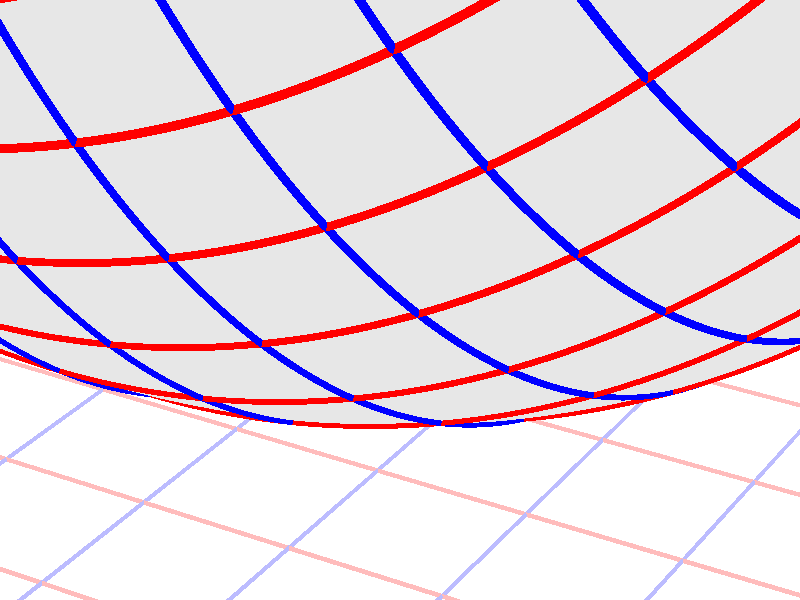 #version 3.7;
global_settings{assumed_gamma 1.0}
camera{perspective location <16.275953626987476496879026, 9.396926207859083390872001, 6.840402866513374036117057> right <0.133333333333333331482962, -0.230940107675850353485814, -0.000000000000000000000000> up <-0.044429719908903583802662, -0.025651510749425152774217, 0.140953893117886280839102> direction <0.813797681349373802639491, 0.469846310392954158441370, 0.342020143325668712908083> sky <-0.296198132726023855010311, -0.171010071662834328698466, 0.939692620785908427905042> look_at <15.462155945638102139128023, 8.927079897466128954874875, 6.498382723187705600764730>}
light_source{<16.275953626987476496879026, 9.396926207859083390872001, 6.840402866513374036117057> rgb<1.0,1.0,1.0>}
background{rgb<1,1,1>}
union{object{sphere{<0.000000000000000000000000, 0.000000000000000000000000, 7.916451739987143909615952>,7.979361387451096021550256} pigment{rgbft<0.8,0.8,0.8,0.2,0.2>}}object{union{cylinder{<-50.000000000000000000000000, 50.000000000000000000000000, 0.000000000000000000000000>,<-50.000000000000000000000000, -50.000000000000000000000000, 0.000000000000000000000000>,0.010000000000000000208167}cylinder{<-49.000000000000000000000000, 50.000000000000000000000000, 0.000000000000000000000000>,<-49.000000000000000000000000, -50.000000000000000000000000, 0.000000000000000000000000>,0.010000000000000000208167}cylinder{<-48.000000000000000000000000, 50.000000000000000000000000, 0.000000000000000000000000>,<-48.000000000000000000000000, -50.000000000000000000000000, 0.000000000000000000000000>,0.010000000000000000208167}cylinder{<-47.000000000000000000000000, 50.000000000000000000000000, 0.000000000000000000000000>,<-47.000000000000000000000000, -50.000000000000000000000000, 0.000000000000000000000000>,0.010000000000000000208167}cylinder{<-46.000000000000000000000000, 50.000000000000000000000000, 0.000000000000000000000000>,<-46.000000000000000000000000, -50.000000000000000000000000, 0.000000000000000000000000>,0.010000000000000000208167}cylinder{<-45.000000000000000000000000, 50.000000000000000000000000, 0.000000000000000000000000>,<-45.000000000000000000000000, -50.000000000000000000000000, 0.000000000000000000000000>,0.010000000000000000208167}cylinder{<-44.000000000000000000000000, 50.000000000000000000000000, 0.000000000000000000000000>,<-44.000000000000000000000000, -50.000000000000000000000000, 0.000000000000000000000000>,0.010000000000000000208167}cylinder{<-43.000000000000000000000000, 50.000000000000000000000000, 0.000000000000000000000000>,<-43.000000000000000000000000, -50.000000000000000000000000, 0.000000000000000000000000>,0.010000000000000000208167}cylinder{<-42.000000000000000000000000, 50.000000000000000000000000, 0.000000000000000000000000>,<-42.000000000000000000000000, -50.000000000000000000000000, 0.000000000000000000000000>,0.010000000000000000208167}cylinder{<-41.000000000000000000000000, 50.000000000000000000000000, 0.000000000000000000000000>,<-41.000000000000000000000000, -50.000000000000000000000000, 0.000000000000000000000000>,0.010000000000000000208167}cylinder{<-40.000000000000000000000000, 50.000000000000000000000000, 0.000000000000000000000000>,<-40.000000000000000000000000, -50.000000000000000000000000, 0.000000000000000000000000>,0.010000000000000000208167}cylinder{<-39.000000000000000000000000, 50.000000000000000000000000, 0.000000000000000000000000>,<-39.000000000000000000000000, -50.000000000000000000000000, 0.000000000000000000000000>,0.010000000000000000208167}cylinder{<-38.000000000000000000000000, 50.000000000000000000000000, 0.000000000000000000000000>,<-38.000000000000000000000000, -50.000000000000000000000000, 0.000000000000000000000000>,0.010000000000000000208167}cylinder{<-37.000000000000000000000000, 50.000000000000000000000000, 0.000000000000000000000000>,<-37.000000000000000000000000, -50.000000000000000000000000, 0.000000000000000000000000>,0.010000000000000000208167}cylinder{<-36.000000000000000000000000, 50.000000000000000000000000, 0.000000000000000000000000>,<-36.000000000000000000000000, -50.000000000000000000000000, 0.000000000000000000000000>,0.010000000000000000208167}cylinder{<-35.000000000000000000000000, 50.000000000000000000000000, 0.000000000000000000000000>,<-35.000000000000000000000000, -50.000000000000000000000000, 0.000000000000000000000000>,0.010000000000000000208167}cylinder{<-34.000000000000000000000000, 50.000000000000000000000000, 0.000000000000000000000000>,<-34.000000000000000000000000, -50.000000000000000000000000, 0.000000000000000000000000>,0.010000000000000000208167}cylinder{<-33.000000000000000000000000, 50.000000000000000000000000, 0.000000000000000000000000>,<-33.000000000000000000000000, -50.000000000000000000000000, 0.000000000000000000000000>,0.010000000000000000208167}cylinder{<-32.000000000000000000000000, 50.000000000000000000000000, 0.000000000000000000000000>,<-32.000000000000000000000000, -50.000000000000000000000000, 0.000000000000000000000000>,0.010000000000000000208167}cylinder{<-31.000000000000000000000000, 50.000000000000000000000000, 0.000000000000000000000000>,<-31.000000000000000000000000, -50.000000000000000000000000, 0.000000000000000000000000>,0.010000000000000000208167}cylinder{<-30.000000000000000000000000, 50.000000000000000000000000, 0.000000000000000000000000>,<-30.000000000000000000000000, -50.000000000000000000000000, 0.000000000000000000000000>,0.010000000000000000208167}cylinder{<-29.000000000000000000000000, 50.000000000000000000000000, 0.000000000000000000000000>,<-29.000000000000000000000000, -50.000000000000000000000000, 0.000000000000000000000000>,0.010000000000000000208167}cylinder{<-28.000000000000000000000000, 50.000000000000000000000000, 0.000000000000000000000000>,<-28.000000000000000000000000, -50.000000000000000000000000, 0.000000000000000000000000>,0.010000000000000000208167}cylinder{<-27.000000000000000000000000, 50.000000000000000000000000, 0.000000000000000000000000>,<-27.000000000000000000000000, -50.000000000000000000000000, 0.000000000000000000000000>,0.010000000000000000208167}cylinder{<-26.000000000000000000000000, 50.000000000000000000000000, 0.000000000000000000000000>,<-26.000000000000000000000000, -50.000000000000000000000000, 0.000000000000000000000000>,0.010000000000000000208167}cylinder{<-25.000000000000000000000000, 50.000000000000000000000000, 0.000000000000000000000000>,<-25.000000000000000000000000, -50.000000000000000000000000, 0.000000000000000000000000>,0.010000000000000000208167}cylinder{<-24.000000000000000000000000, 50.000000000000000000000000, 0.000000000000000000000000>,<-24.000000000000000000000000, -50.000000000000000000000000, 0.000000000000000000000000>,0.010000000000000000208167}cylinder{<-23.000000000000000000000000, 50.000000000000000000000000, 0.000000000000000000000000>,<-23.000000000000000000000000, -50.000000000000000000000000, 0.000000000000000000000000>,0.010000000000000000208167}cylinder{<-22.000000000000000000000000, 50.000000000000000000000000, 0.000000000000000000000000>,<-22.000000000000000000000000, -50.000000000000000000000000, 0.000000000000000000000000>,0.010000000000000000208167}cylinder{<-21.000000000000000000000000, 50.000000000000000000000000, 0.000000000000000000000000>,<-21.000000000000000000000000, -50.000000000000000000000000, 0.000000000000000000000000>,0.010000000000000000208167}cylinder{<-20.000000000000000000000000, 50.000000000000000000000000, 0.000000000000000000000000>,<-20.000000000000000000000000, -50.000000000000000000000000, 0.000000000000000000000000>,0.010000000000000000208167}cylinder{<-19.000000000000000000000000, 50.000000000000000000000000, 0.000000000000000000000000>,<-19.000000000000000000000000, -50.000000000000000000000000, 0.000000000000000000000000>,0.010000000000000000208167}cylinder{<-18.000000000000000000000000, 50.000000000000000000000000, 0.000000000000000000000000>,<-18.000000000000000000000000, -50.000000000000000000000000, 0.000000000000000000000000>,0.010000000000000000208167}cylinder{<-17.000000000000000000000000, 50.000000000000000000000000, 0.000000000000000000000000>,<-17.000000000000000000000000, -50.000000000000000000000000, 0.000000000000000000000000>,0.010000000000000000208167}cylinder{<-16.000000000000000000000000, 50.000000000000000000000000, 0.000000000000000000000000>,<-16.000000000000000000000000, -50.000000000000000000000000, 0.000000000000000000000000>,0.010000000000000000208167}cylinder{<-15.000000000000000000000000, 50.000000000000000000000000, 0.000000000000000000000000>,<-15.000000000000000000000000, -50.000000000000000000000000, 0.000000000000000000000000>,0.010000000000000000208167}cylinder{<-14.000000000000000000000000, 50.000000000000000000000000, 0.000000000000000000000000>,<-14.000000000000000000000000, -50.000000000000000000000000, 0.000000000000000000000000>,0.010000000000000000208167}cylinder{<-13.000000000000000000000000, 50.000000000000000000000000, 0.000000000000000000000000>,<-13.000000000000000000000000, -50.000000000000000000000000, 0.000000000000000000000000>,0.010000000000000000208167}cylinder{<-12.000000000000000000000000, 50.000000000000000000000000, 0.000000000000000000000000>,<-12.000000000000000000000000, -50.000000000000000000000000, 0.000000000000000000000000>,0.010000000000000000208167}cylinder{<-11.000000000000000000000000, 50.000000000000000000000000, 0.000000000000000000000000>,<-11.000000000000000000000000, -50.000000000000000000000000, 0.000000000000000000000000>,0.010000000000000000208167}cylinder{<-10.000000000000000000000000, 50.000000000000000000000000, 0.000000000000000000000000>,<-10.000000000000000000000000, -50.000000000000000000000000, 0.000000000000000000000000>,0.010000000000000000208167}cylinder{<-9.000000000000000000000000, 50.000000000000000000000000, 0.000000000000000000000000>,<-9.000000000000000000000000, -50.000000000000000000000000, 0.000000000000000000000000>,0.010000000000000000208167}cylinder{<-8.000000000000000000000000, 50.000000000000000000000000, 0.000000000000000000000000>,<-8.000000000000000000000000, -50.000000000000000000000000, 0.000000000000000000000000>,0.010000000000000000208167}cylinder{<-7.000000000000000000000000, 50.000000000000000000000000, 0.000000000000000000000000>,<-7.000000000000000000000000, -50.000000000000000000000000, 0.000000000000000000000000>,0.010000000000000000208167}cylinder{<-6.000000000000000000000000, 50.000000000000000000000000, 0.000000000000000000000000>,<-6.000000000000000000000000, -50.000000000000000000000000, 0.000000000000000000000000>,0.010000000000000000208167}cylinder{<-5.000000000000000000000000, 50.000000000000000000000000, 0.000000000000000000000000>,<-5.000000000000000000000000, -50.000000000000000000000000, 0.000000000000000000000000>,0.010000000000000000208167}cylinder{<-4.000000000000000000000000, 50.000000000000000000000000, 0.000000000000000000000000>,<-4.000000000000000000000000, -50.000000000000000000000000, 0.000000000000000000000000>,0.010000000000000000208167}cylinder{<-3.000000000000000000000000, 50.000000000000000000000000, 0.000000000000000000000000>,<-3.000000000000000000000000, -50.000000000000000000000000, 0.000000000000000000000000>,0.010000000000000000208167}cylinder{<-2.000000000000000000000000, 50.000000000000000000000000, 0.000000000000000000000000>,<-2.000000000000000000000000, -50.000000000000000000000000, 0.000000000000000000000000>,0.010000000000000000208167}cylinder{<-1.000000000000000000000000, 50.000000000000000000000000, 0.000000000000000000000000>,<-1.000000000000000000000000, -50.000000000000000000000000, 0.000000000000000000000000>,0.010000000000000000208167}cylinder{<0.000000000000000000000000, 50.000000000000000000000000, 0.000000000000000000000000>,<0.000000000000000000000000, -50.000000000000000000000000, 0.000000000000000000000000>,0.010000000000000000208167}cylinder{<1.000000000000000000000000, 50.000000000000000000000000, 0.000000000000000000000000>,<1.000000000000000000000000, -50.000000000000000000000000, 0.000000000000000000000000>,0.010000000000000000208167}cylinder{<2.000000000000000000000000, 50.000000000000000000000000, 0.000000000000000000000000>,<2.000000000000000000000000, -50.000000000000000000000000, 0.000000000000000000000000>,0.010000000000000000208167}cylinder{<3.000000000000000000000000, 50.000000000000000000000000, 0.000000000000000000000000>,<3.000000000000000000000000, -50.000000000000000000000000, 0.000000000000000000000000>,0.010000000000000000208167}cylinder{<4.000000000000000000000000, 50.000000000000000000000000, 0.000000000000000000000000>,<4.000000000000000000000000, -50.000000000000000000000000, 0.000000000000000000000000>,0.010000000000000000208167}cylinder{<5.000000000000000000000000, 50.000000000000000000000000, 0.000000000000000000000000>,<5.000000000000000000000000, -50.000000000000000000000000, 0.000000000000000000000000>,0.010000000000000000208167}cylinder{<6.000000000000000000000000, 50.000000000000000000000000, 0.000000000000000000000000>,<6.000000000000000000000000, -50.000000000000000000000000, 0.000000000000000000000000>,0.010000000000000000208167}cylinder{<7.000000000000000000000000, 50.000000000000000000000000, 0.000000000000000000000000>,<7.000000000000000000000000, -50.000000000000000000000000, 0.000000000000000000000000>,0.010000000000000000208167}cylinder{<8.000000000000000000000000, 50.000000000000000000000000, 0.000000000000000000000000>,<8.000000000000000000000000, -50.000000000000000000000000, 0.000000000000000000000000>,0.010000000000000000208167}cylinder{<9.000000000000000000000000, 50.000000000000000000000000, 0.000000000000000000000000>,<9.000000000000000000000000, -50.000000000000000000000000, 0.000000000000000000000000>,0.010000000000000000208167}cylinder{<10.000000000000000000000000, 50.000000000000000000000000, 0.000000000000000000000000>,<10.000000000000000000000000, -50.000000000000000000000000, 0.000000000000000000000000>,0.010000000000000000208167}cylinder{<11.000000000000000000000000, 50.000000000000000000000000, 0.000000000000000000000000>,<11.000000000000000000000000, -50.000000000000000000000000, 0.000000000000000000000000>,0.010000000000000000208167}cylinder{<12.000000000000000000000000, 50.000000000000000000000000, 0.000000000000000000000000>,<12.000000000000000000000000, -50.000000000000000000000000, 0.000000000000000000000000>,0.010000000000000000208167}cylinder{<13.000000000000000000000000, 50.000000000000000000000000, 0.000000000000000000000000>,<13.000000000000000000000000, -50.000000000000000000000000, 0.000000000000000000000000>,0.010000000000000000208167}cylinder{<14.000000000000000000000000, 50.000000000000000000000000, 0.000000000000000000000000>,<14.000000000000000000000000, -50.000000000000000000000000, 0.000000000000000000000000>,0.010000000000000000208167}cylinder{<15.000000000000000000000000, 50.000000000000000000000000, 0.000000000000000000000000>,<15.000000000000000000000000, -50.000000000000000000000000, 0.000000000000000000000000>,0.010000000000000000208167}cylinder{<16.000000000000000000000000, 50.000000000000000000000000, 0.000000000000000000000000>,<16.000000000000000000000000, -50.000000000000000000000000, 0.000000000000000000000000>,0.010000000000000000208167}cylinder{<17.000000000000000000000000, 50.000000000000000000000000, 0.000000000000000000000000>,<17.000000000000000000000000, -50.000000000000000000000000, 0.000000000000000000000000>,0.010000000000000000208167}cylinder{<18.000000000000000000000000, 50.000000000000000000000000, 0.000000000000000000000000>,<18.000000000000000000000000, -50.000000000000000000000000, 0.000000000000000000000000>,0.010000000000000000208167}cylinder{<19.000000000000000000000000, 50.000000000000000000000000, 0.000000000000000000000000>,<19.000000000000000000000000, -50.000000000000000000000000, 0.000000000000000000000000>,0.010000000000000000208167}cylinder{<20.000000000000000000000000, 50.000000000000000000000000, 0.000000000000000000000000>,<20.000000000000000000000000, -50.000000000000000000000000, 0.000000000000000000000000>,0.010000000000000000208167}cylinder{<21.000000000000000000000000, 50.000000000000000000000000, 0.000000000000000000000000>,<21.000000000000000000000000, -50.000000000000000000000000, 0.000000000000000000000000>,0.010000000000000000208167}cylinder{<22.000000000000000000000000, 50.000000000000000000000000, 0.000000000000000000000000>,<22.000000000000000000000000, -50.000000000000000000000000, 0.000000000000000000000000>,0.010000000000000000208167}cylinder{<23.000000000000000000000000, 50.000000000000000000000000, 0.000000000000000000000000>,<23.000000000000000000000000, -50.000000000000000000000000, 0.000000000000000000000000>,0.010000000000000000208167}cylinder{<24.000000000000000000000000, 50.000000000000000000000000, 0.000000000000000000000000>,<24.000000000000000000000000, -50.000000000000000000000000, 0.000000000000000000000000>,0.010000000000000000208167}cylinder{<25.000000000000000000000000, 50.000000000000000000000000, 0.000000000000000000000000>,<25.000000000000000000000000, -50.000000000000000000000000, 0.000000000000000000000000>,0.010000000000000000208167}cylinder{<26.000000000000000000000000, 50.000000000000000000000000, 0.000000000000000000000000>,<26.000000000000000000000000, -50.000000000000000000000000, 0.000000000000000000000000>,0.010000000000000000208167}cylinder{<27.000000000000000000000000, 50.000000000000000000000000, 0.000000000000000000000000>,<27.000000000000000000000000, -50.000000000000000000000000, 0.000000000000000000000000>,0.010000000000000000208167}cylinder{<28.000000000000000000000000, 50.000000000000000000000000, 0.000000000000000000000000>,<28.000000000000000000000000, -50.000000000000000000000000, 0.000000000000000000000000>,0.010000000000000000208167}cylinder{<29.000000000000000000000000, 50.000000000000000000000000, 0.000000000000000000000000>,<29.000000000000000000000000, -50.000000000000000000000000, 0.000000000000000000000000>,0.010000000000000000208167}cylinder{<30.000000000000000000000000, 50.000000000000000000000000, 0.000000000000000000000000>,<30.000000000000000000000000, -50.000000000000000000000000, 0.000000000000000000000000>,0.010000000000000000208167}cylinder{<31.000000000000000000000000, 50.000000000000000000000000, 0.000000000000000000000000>,<31.000000000000000000000000, -50.000000000000000000000000, 0.000000000000000000000000>,0.010000000000000000208167}cylinder{<32.000000000000000000000000, 50.000000000000000000000000, 0.000000000000000000000000>,<32.000000000000000000000000, -50.000000000000000000000000, 0.000000000000000000000000>,0.010000000000000000208167}cylinder{<33.000000000000000000000000, 50.000000000000000000000000, 0.000000000000000000000000>,<33.000000000000000000000000, -50.000000000000000000000000, 0.000000000000000000000000>,0.010000000000000000208167}cylinder{<34.000000000000000000000000, 50.000000000000000000000000, 0.000000000000000000000000>,<34.000000000000000000000000, -50.000000000000000000000000, 0.000000000000000000000000>,0.010000000000000000208167}cylinder{<35.000000000000000000000000, 50.000000000000000000000000, 0.000000000000000000000000>,<35.000000000000000000000000, -50.000000000000000000000000, 0.000000000000000000000000>,0.010000000000000000208167}cylinder{<36.000000000000000000000000, 50.000000000000000000000000, 0.000000000000000000000000>,<36.000000000000000000000000, -50.000000000000000000000000, 0.000000000000000000000000>,0.010000000000000000208167}cylinder{<37.000000000000000000000000, 50.000000000000000000000000, 0.000000000000000000000000>,<37.000000000000000000000000, -50.000000000000000000000000, 0.000000000000000000000000>,0.010000000000000000208167}cylinder{<38.000000000000000000000000, 50.000000000000000000000000, 0.000000000000000000000000>,<38.000000000000000000000000, -50.000000000000000000000000, 0.000000000000000000000000>,0.010000000000000000208167}cylinder{<39.000000000000000000000000, 50.000000000000000000000000, 0.000000000000000000000000>,<39.000000000000000000000000, -50.000000000000000000000000, 0.000000000000000000000000>,0.010000000000000000208167}cylinder{<40.000000000000000000000000, 50.000000000000000000000000, 0.000000000000000000000000>,<40.000000000000000000000000, -50.000000000000000000000000, 0.000000000000000000000000>,0.010000000000000000208167}cylinder{<41.000000000000000000000000, 50.000000000000000000000000, 0.000000000000000000000000>,<41.000000000000000000000000, -50.000000000000000000000000, 0.000000000000000000000000>,0.010000000000000000208167}cylinder{<42.000000000000000000000000, 50.000000000000000000000000, 0.000000000000000000000000>,<42.000000000000000000000000, -50.000000000000000000000000, 0.000000000000000000000000>,0.010000000000000000208167}cylinder{<43.000000000000000000000000, 50.000000000000000000000000, 0.000000000000000000000000>,<43.000000000000000000000000, -50.000000000000000000000000, 0.000000000000000000000000>,0.010000000000000000208167}cylinder{<44.000000000000000000000000, 50.000000000000000000000000, 0.000000000000000000000000>,<44.000000000000000000000000, -50.000000000000000000000000, 0.000000000000000000000000>,0.010000000000000000208167}cylinder{<45.000000000000000000000000, 50.000000000000000000000000, 0.000000000000000000000000>,<45.000000000000000000000000, -50.000000000000000000000000, 0.000000000000000000000000>,0.010000000000000000208167}cylinder{<46.000000000000000000000000, 50.000000000000000000000000, 0.000000000000000000000000>,<46.000000000000000000000000, -50.000000000000000000000000, 0.000000000000000000000000>,0.010000000000000000208167}cylinder{<47.000000000000000000000000, 50.000000000000000000000000, 0.000000000000000000000000>,<47.000000000000000000000000, -50.000000000000000000000000, 0.000000000000000000000000>,0.010000000000000000208167}cylinder{<48.000000000000000000000000, 50.000000000000000000000000, 0.000000000000000000000000>,<48.000000000000000000000000, -50.000000000000000000000000, 0.000000000000000000000000>,0.010000000000000000208167}cylinder{<49.000000000000000000000000, 50.000000000000000000000000, 0.000000000000000000000000>,<49.000000000000000000000000, -50.000000000000000000000000, 0.000000000000000000000000>,0.010000000000000000208167}cylinder{<50.000000000000000000000000, 50.000000000000000000000000, 0.000000000000000000000000>,<50.000000000000000000000000, -50.000000000000000000000000, 0.000000000000000000000000>,0.010000000000000000208167}} pigment{rgb<1.0,0.5,0.5>}}object{union{cylinder{<50.000000000000000000000000, -50.000000000000000000000000, 0.000000000000000000000000>,<-50.000000000000000000000000, -50.000000000000000000000000, 0.000000000000000000000000>,0.010000000000000000208167}cylinder{<50.000000000000000000000000, -49.000000000000000000000000, 0.000000000000000000000000>,<-50.000000000000000000000000, -49.000000000000000000000000, 0.000000000000000000000000>,0.010000000000000000208167}cylinder{<50.000000000000000000000000, -48.000000000000000000000000, 0.000000000000000000000000>,<-50.000000000000000000000000, -48.000000000000000000000000, 0.000000000000000000000000>,0.010000000000000000208167}cylinder{<50.000000000000000000000000, -47.000000000000000000000000, 0.000000000000000000000000>,<-50.000000000000000000000000, -47.000000000000000000000000, 0.000000000000000000000000>,0.010000000000000000208167}cylinder{<50.000000000000000000000000, -46.000000000000000000000000, 0.000000000000000000000000>,<-50.000000000000000000000000, -46.000000000000000000000000, 0.000000000000000000000000>,0.010000000000000000208167}cylinder{<50.000000000000000000000000, -45.000000000000000000000000, 0.000000000000000000000000>,<-50.000000000000000000000000, -45.000000000000000000000000, 0.000000000000000000000000>,0.010000000000000000208167}cylinder{<50.000000000000000000000000, -44.000000000000000000000000, 0.000000000000000000000000>,<-50.000000000000000000000000, -44.000000000000000000000000, 0.000000000000000000000000>,0.010000000000000000208167}cylinder{<50.000000000000000000000000, -43.000000000000000000000000, 0.000000000000000000000000>,<-50.000000000000000000000000, -43.000000000000000000000000, 0.000000000000000000000000>,0.010000000000000000208167}cylinder{<50.000000000000000000000000, -42.000000000000000000000000, 0.000000000000000000000000>,<-50.000000000000000000000000, -42.000000000000000000000000, 0.000000000000000000000000>,0.010000000000000000208167}cylinder{<50.000000000000000000000000, -41.000000000000000000000000, 0.000000000000000000000000>,<-50.000000000000000000000000, -41.000000000000000000000000, 0.000000000000000000000000>,0.010000000000000000208167}cylinder{<50.000000000000000000000000, -40.000000000000000000000000, 0.000000000000000000000000>,<-50.000000000000000000000000, -40.000000000000000000000000, 0.000000000000000000000000>,0.010000000000000000208167}cylinder{<50.000000000000000000000000, -39.000000000000000000000000, 0.000000000000000000000000>,<-50.000000000000000000000000, -39.000000000000000000000000, 0.000000000000000000000000>,0.010000000000000000208167}cylinder{<50.000000000000000000000000, -38.000000000000000000000000, 0.000000000000000000000000>,<-50.000000000000000000000000, -38.000000000000000000000000, 0.000000000000000000000000>,0.010000000000000000208167}cylinder{<50.000000000000000000000000, -37.000000000000000000000000, 0.000000000000000000000000>,<-50.000000000000000000000000, -37.000000000000000000000000, 0.000000000000000000000000>,0.010000000000000000208167}cylinder{<50.000000000000000000000000, -36.000000000000000000000000, 0.000000000000000000000000>,<-50.000000000000000000000000, -36.000000000000000000000000, 0.000000000000000000000000>,0.010000000000000000208167}cylinder{<50.000000000000000000000000, -35.000000000000000000000000, 0.000000000000000000000000>,<-50.000000000000000000000000, -35.000000000000000000000000, 0.000000000000000000000000>,0.010000000000000000208167}cylinder{<50.000000000000000000000000, -34.000000000000000000000000, 0.000000000000000000000000>,<-50.000000000000000000000000, -34.000000000000000000000000, 0.000000000000000000000000>,0.010000000000000000208167}cylinder{<50.000000000000000000000000, -33.000000000000000000000000, 0.000000000000000000000000>,<-50.000000000000000000000000, -33.000000000000000000000000, 0.000000000000000000000000>,0.010000000000000000208167}cylinder{<50.000000000000000000000000, -32.000000000000000000000000, 0.000000000000000000000000>,<-50.000000000000000000000000, -32.000000000000000000000000, 0.000000000000000000000000>,0.010000000000000000208167}cylinder{<50.000000000000000000000000, -31.000000000000000000000000, 0.000000000000000000000000>,<-50.000000000000000000000000, -31.000000000000000000000000, 0.000000000000000000000000>,0.010000000000000000208167}cylinder{<50.000000000000000000000000, -30.000000000000000000000000, 0.000000000000000000000000>,<-50.000000000000000000000000, -30.000000000000000000000000, 0.000000000000000000000000>,0.010000000000000000208167}cylinder{<50.000000000000000000000000, -29.000000000000000000000000, 0.000000000000000000000000>,<-50.000000000000000000000000, -29.000000000000000000000000, 0.000000000000000000000000>,0.010000000000000000208167}cylinder{<50.000000000000000000000000, -28.000000000000000000000000, 0.000000000000000000000000>,<-50.000000000000000000000000, -28.000000000000000000000000, 0.000000000000000000000000>,0.010000000000000000208167}cylinder{<50.000000000000000000000000, -27.000000000000000000000000, 0.000000000000000000000000>,<-50.000000000000000000000000, -27.000000000000000000000000, 0.000000000000000000000000>,0.010000000000000000208167}cylinder{<50.000000000000000000000000, -26.000000000000000000000000, 0.000000000000000000000000>,<-50.000000000000000000000000, -26.000000000000000000000000, 0.000000000000000000000000>,0.010000000000000000208167}cylinder{<50.000000000000000000000000, -25.000000000000000000000000, 0.000000000000000000000000>,<-50.000000000000000000000000, -25.000000000000000000000000, 0.000000000000000000000000>,0.010000000000000000208167}cylinder{<50.000000000000000000000000, -24.000000000000000000000000, 0.000000000000000000000000>,<-50.000000000000000000000000, -24.000000000000000000000000, 0.000000000000000000000000>,0.010000000000000000208167}cylinder{<50.000000000000000000000000, -23.000000000000000000000000, 0.000000000000000000000000>,<-50.000000000000000000000000, -23.000000000000000000000000, 0.000000000000000000000000>,0.010000000000000000208167}cylinder{<50.000000000000000000000000, -22.000000000000000000000000, 0.000000000000000000000000>,<-50.000000000000000000000000, -22.000000000000000000000000, 0.000000000000000000000000>,0.010000000000000000208167}cylinder{<50.000000000000000000000000, -21.000000000000000000000000, 0.000000000000000000000000>,<-50.000000000000000000000000, -21.000000000000000000000000, 0.000000000000000000000000>,0.010000000000000000208167}cylinder{<50.000000000000000000000000, -20.000000000000000000000000, 0.000000000000000000000000>,<-50.000000000000000000000000, -20.000000000000000000000000, 0.000000000000000000000000>,0.010000000000000000208167}cylinder{<50.000000000000000000000000, -19.000000000000000000000000, 0.000000000000000000000000>,<-50.000000000000000000000000, -19.000000000000000000000000, 0.000000000000000000000000>,0.010000000000000000208167}cylinder{<50.000000000000000000000000, -18.000000000000000000000000, 0.000000000000000000000000>,<-50.000000000000000000000000, -18.000000000000000000000000, 0.000000000000000000000000>,0.010000000000000000208167}cylinder{<50.000000000000000000000000, -17.000000000000000000000000, 0.000000000000000000000000>,<-50.000000000000000000000000, -17.000000000000000000000000, 0.000000000000000000000000>,0.010000000000000000208167}cylinder{<50.000000000000000000000000, -16.000000000000000000000000, 0.000000000000000000000000>,<-50.000000000000000000000000, -16.000000000000000000000000, 0.000000000000000000000000>,0.010000000000000000208167}cylinder{<50.000000000000000000000000, -15.000000000000000000000000, 0.000000000000000000000000>,<-50.000000000000000000000000, -15.000000000000000000000000, 0.000000000000000000000000>,0.010000000000000000208167}cylinder{<50.000000000000000000000000, -14.000000000000000000000000, 0.000000000000000000000000>,<-50.000000000000000000000000, -14.000000000000000000000000, 0.000000000000000000000000>,0.010000000000000000208167}cylinder{<50.000000000000000000000000, -13.000000000000000000000000, 0.000000000000000000000000>,<-50.000000000000000000000000, -13.000000000000000000000000, 0.000000000000000000000000>,0.010000000000000000208167}cylinder{<50.000000000000000000000000, -12.000000000000000000000000, 0.000000000000000000000000>,<-50.000000000000000000000000, -12.000000000000000000000000, 0.000000000000000000000000>,0.010000000000000000208167}cylinder{<50.000000000000000000000000, -11.000000000000000000000000, 0.000000000000000000000000>,<-50.000000000000000000000000, -11.000000000000000000000000, 0.000000000000000000000000>,0.010000000000000000208167}cylinder{<50.000000000000000000000000, -10.000000000000000000000000, 0.000000000000000000000000>,<-50.000000000000000000000000, -10.000000000000000000000000, 0.000000000000000000000000>,0.010000000000000000208167}cylinder{<50.000000000000000000000000, -9.000000000000000000000000, 0.000000000000000000000000>,<-50.000000000000000000000000, -9.000000000000000000000000, 0.000000000000000000000000>,0.010000000000000000208167}cylinder{<50.000000000000000000000000, -8.000000000000000000000000, 0.000000000000000000000000>,<-50.000000000000000000000000, -8.000000000000000000000000, 0.000000000000000000000000>,0.010000000000000000208167}cylinder{<50.000000000000000000000000, -7.000000000000000000000000, 0.000000000000000000000000>,<-50.000000000000000000000000, -7.000000000000000000000000, 0.000000000000000000000000>,0.010000000000000000208167}cylinder{<50.000000000000000000000000, -6.000000000000000000000000, 0.000000000000000000000000>,<-50.000000000000000000000000, -6.000000000000000000000000, 0.000000000000000000000000>,0.010000000000000000208167}cylinder{<50.000000000000000000000000, -5.000000000000000000000000, 0.000000000000000000000000>,<-50.000000000000000000000000, -5.000000000000000000000000, 0.000000000000000000000000>,0.010000000000000000208167}cylinder{<50.000000000000000000000000, -4.000000000000000000000000, 0.000000000000000000000000>,<-50.000000000000000000000000, -4.000000000000000000000000, 0.000000000000000000000000>,0.010000000000000000208167}cylinder{<50.000000000000000000000000, -3.000000000000000000000000, 0.000000000000000000000000>,<-50.000000000000000000000000, -3.000000000000000000000000, 0.000000000000000000000000>,0.010000000000000000208167}cylinder{<50.000000000000000000000000, -2.000000000000000000000000, 0.000000000000000000000000>,<-50.000000000000000000000000, -2.000000000000000000000000, 0.000000000000000000000000>,0.010000000000000000208167}cylinder{<50.000000000000000000000000, -1.000000000000000000000000, 0.000000000000000000000000>,<-50.000000000000000000000000, -1.000000000000000000000000, 0.000000000000000000000000>,0.010000000000000000208167}cylinder{<50.000000000000000000000000, 0.000000000000000000000000, 0.000000000000000000000000>,<-50.000000000000000000000000, 0.000000000000000000000000, 0.000000000000000000000000>,0.010000000000000000208167}cylinder{<50.000000000000000000000000, 1.000000000000000000000000, 0.000000000000000000000000>,<-50.000000000000000000000000, 1.000000000000000000000000, 0.000000000000000000000000>,0.010000000000000000208167}cylinder{<50.000000000000000000000000, 2.000000000000000000000000, 0.000000000000000000000000>,<-50.000000000000000000000000, 2.000000000000000000000000, 0.000000000000000000000000>,0.010000000000000000208167}cylinder{<50.000000000000000000000000, 3.000000000000000000000000, 0.000000000000000000000000>,<-50.000000000000000000000000, 3.000000000000000000000000, 0.000000000000000000000000>,0.010000000000000000208167}cylinder{<50.000000000000000000000000, 4.000000000000000000000000, 0.000000000000000000000000>,<-50.000000000000000000000000, 4.000000000000000000000000, 0.000000000000000000000000>,0.010000000000000000208167}cylinder{<50.000000000000000000000000, 5.000000000000000000000000, 0.000000000000000000000000>,<-50.000000000000000000000000, 5.000000000000000000000000, 0.000000000000000000000000>,0.010000000000000000208167}cylinder{<50.000000000000000000000000, 6.000000000000000000000000, 0.000000000000000000000000>,<-50.000000000000000000000000, 6.000000000000000000000000, 0.000000000000000000000000>,0.010000000000000000208167}cylinder{<50.000000000000000000000000, 7.000000000000000000000000, 0.000000000000000000000000>,<-50.000000000000000000000000, 7.000000000000000000000000, 0.000000000000000000000000>,0.010000000000000000208167}cylinder{<50.000000000000000000000000, 8.000000000000000000000000, 0.000000000000000000000000>,<-50.000000000000000000000000, 8.000000000000000000000000, 0.000000000000000000000000>,0.010000000000000000208167}cylinder{<50.000000000000000000000000, 9.000000000000000000000000, 0.000000000000000000000000>,<-50.000000000000000000000000, 9.000000000000000000000000, 0.000000000000000000000000>,0.010000000000000000208167}cylinder{<50.000000000000000000000000, 10.000000000000000000000000, 0.000000000000000000000000>,<-50.000000000000000000000000, 10.000000000000000000000000, 0.000000000000000000000000>,0.010000000000000000208167}cylinder{<50.000000000000000000000000, 11.000000000000000000000000, 0.000000000000000000000000>,<-50.000000000000000000000000, 11.000000000000000000000000, 0.000000000000000000000000>,0.010000000000000000208167}cylinder{<50.000000000000000000000000, 12.000000000000000000000000, 0.000000000000000000000000>,<-50.000000000000000000000000, 12.000000000000000000000000, 0.000000000000000000000000>,0.010000000000000000208167}cylinder{<50.000000000000000000000000, 13.000000000000000000000000, 0.000000000000000000000000>,<-50.000000000000000000000000, 13.000000000000000000000000, 0.000000000000000000000000>,0.010000000000000000208167}cylinder{<50.000000000000000000000000, 14.000000000000000000000000, 0.000000000000000000000000>,<-50.000000000000000000000000, 14.000000000000000000000000, 0.000000000000000000000000>,0.010000000000000000208167}cylinder{<50.000000000000000000000000, 15.000000000000000000000000, 0.000000000000000000000000>,<-50.000000000000000000000000, 15.000000000000000000000000, 0.000000000000000000000000>,0.010000000000000000208167}cylinder{<50.000000000000000000000000, 16.000000000000000000000000, 0.000000000000000000000000>,<-50.000000000000000000000000, 16.000000000000000000000000, 0.000000000000000000000000>,0.010000000000000000208167}cylinder{<50.000000000000000000000000, 17.000000000000000000000000, 0.000000000000000000000000>,<-50.000000000000000000000000, 17.000000000000000000000000, 0.000000000000000000000000>,0.010000000000000000208167}cylinder{<50.000000000000000000000000, 18.000000000000000000000000, 0.000000000000000000000000>,<-50.000000000000000000000000, 18.000000000000000000000000, 0.000000000000000000000000>,0.010000000000000000208167}cylinder{<50.000000000000000000000000, 19.000000000000000000000000, 0.000000000000000000000000>,<-50.000000000000000000000000, 19.000000000000000000000000, 0.000000000000000000000000>,0.010000000000000000208167}cylinder{<50.000000000000000000000000, 20.000000000000000000000000, 0.000000000000000000000000>,<-50.000000000000000000000000, 20.000000000000000000000000, 0.000000000000000000000000>,0.010000000000000000208167}cylinder{<50.000000000000000000000000, 21.000000000000000000000000, 0.000000000000000000000000>,<-50.000000000000000000000000, 21.000000000000000000000000, 0.000000000000000000000000>,0.010000000000000000208167}cylinder{<50.000000000000000000000000, 22.000000000000000000000000, 0.000000000000000000000000>,<-50.000000000000000000000000, 22.000000000000000000000000, 0.000000000000000000000000>,0.010000000000000000208167}cylinder{<50.000000000000000000000000, 23.000000000000000000000000, 0.000000000000000000000000>,<-50.000000000000000000000000, 23.000000000000000000000000, 0.000000000000000000000000>,0.010000000000000000208167}cylinder{<50.000000000000000000000000, 24.000000000000000000000000, 0.000000000000000000000000>,<-50.000000000000000000000000, 24.000000000000000000000000, 0.000000000000000000000000>,0.010000000000000000208167}cylinder{<50.000000000000000000000000, 25.000000000000000000000000, 0.000000000000000000000000>,<-50.000000000000000000000000, 25.000000000000000000000000, 0.000000000000000000000000>,0.010000000000000000208167}cylinder{<50.000000000000000000000000, 26.000000000000000000000000, 0.000000000000000000000000>,<-50.000000000000000000000000, 26.000000000000000000000000, 0.000000000000000000000000>,0.010000000000000000208167}cylinder{<50.000000000000000000000000, 27.000000000000000000000000, 0.000000000000000000000000>,<-50.000000000000000000000000, 27.000000000000000000000000, 0.000000000000000000000000>,0.010000000000000000208167}cylinder{<50.000000000000000000000000, 28.000000000000000000000000, 0.000000000000000000000000>,<-50.000000000000000000000000, 28.000000000000000000000000, 0.000000000000000000000000>,0.010000000000000000208167}cylinder{<50.000000000000000000000000, 29.000000000000000000000000, 0.000000000000000000000000>,<-50.000000000000000000000000, 29.000000000000000000000000, 0.000000000000000000000000>,0.010000000000000000208167}cylinder{<50.000000000000000000000000, 30.000000000000000000000000, 0.000000000000000000000000>,<-50.000000000000000000000000, 30.000000000000000000000000, 0.000000000000000000000000>,0.010000000000000000208167}cylinder{<50.000000000000000000000000, 31.000000000000000000000000, 0.000000000000000000000000>,<-50.000000000000000000000000, 31.000000000000000000000000, 0.000000000000000000000000>,0.010000000000000000208167}cylinder{<50.000000000000000000000000, 32.000000000000000000000000, 0.000000000000000000000000>,<-50.000000000000000000000000, 32.000000000000000000000000, 0.000000000000000000000000>,0.010000000000000000208167}cylinder{<50.000000000000000000000000, 33.000000000000000000000000, 0.000000000000000000000000>,<-50.000000000000000000000000, 33.000000000000000000000000, 0.000000000000000000000000>,0.010000000000000000208167}cylinder{<50.000000000000000000000000, 34.000000000000000000000000, 0.000000000000000000000000>,<-50.000000000000000000000000, 34.000000000000000000000000, 0.000000000000000000000000>,0.010000000000000000208167}cylinder{<50.000000000000000000000000, 35.000000000000000000000000, 0.000000000000000000000000>,<-50.000000000000000000000000, 35.000000000000000000000000, 0.000000000000000000000000>,0.010000000000000000208167}cylinder{<50.000000000000000000000000, 36.000000000000000000000000, 0.000000000000000000000000>,<-50.000000000000000000000000, 36.000000000000000000000000, 0.000000000000000000000000>,0.010000000000000000208167}cylinder{<50.000000000000000000000000, 37.000000000000000000000000, 0.000000000000000000000000>,<-50.000000000000000000000000, 37.000000000000000000000000, 0.000000000000000000000000>,0.010000000000000000208167}cylinder{<50.000000000000000000000000, 38.000000000000000000000000, 0.000000000000000000000000>,<-50.000000000000000000000000, 38.000000000000000000000000, 0.000000000000000000000000>,0.010000000000000000208167}cylinder{<50.000000000000000000000000, 39.000000000000000000000000, 0.000000000000000000000000>,<-50.000000000000000000000000, 39.000000000000000000000000, 0.000000000000000000000000>,0.010000000000000000208167}cylinder{<50.000000000000000000000000, 40.000000000000000000000000, 0.000000000000000000000000>,<-50.000000000000000000000000, 40.000000000000000000000000, 0.000000000000000000000000>,0.010000000000000000208167}cylinder{<50.000000000000000000000000, 41.000000000000000000000000, 0.000000000000000000000000>,<-50.000000000000000000000000, 41.000000000000000000000000, 0.000000000000000000000000>,0.010000000000000000208167}cylinder{<50.000000000000000000000000, 42.000000000000000000000000, 0.000000000000000000000000>,<-50.000000000000000000000000, 42.000000000000000000000000, 0.000000000000000000000000>,0.010000000000000000208167}cylinder{<50.000000000000000000000000, 43.000000000000000000000000, 0.000000000000000000000000>,<-50.000000000000000000000000, 43.000000000000000000000000, 0.000000000000000000000000>,0.010000000000000000208167}cylinder{<50.000000000000000000000000, 44.000000000000000000000000, 0.000000000000000000000000>,<-50.000000000000000000000000, 44.000000000000000000000000, 0.000000000000000000000000>,0.010000000000000000208167}cylinder{<50.000000000000000000000000, 45.000000000000000000000000, 0.000000000000000000000000>,<-50.000000000000000000000000, 45.000000000000000000000000, 0.000000000000000000000000>,0.010000000000000000208167}cylinder{<50.000000000000000000000000, 46.000000000000000000000000, 0.000000000000000000000000>,<-50.000000000000000000000000, 46.000000000000000000000000, 0.000000000000000000000000>,0.010000000000000000208167}cylinder{<50.000000000000000000000000, 47.000000000000000000000000, 0.000000000000000000000000>,<-50.000000000000000000000000, 47.000000000000000000000000, 0.000000000000000000000000>,0.010000000000000000208167}cylinder{<50.000000000000000000000000, 48.000000000000000000000000, 0.000000000000000000000000>,<-50.000000000000000000000000, 48.000000000000000000000000, 0.000000000000000000000000>,0.010000000000000000208167}cylinder{<50.000000000000000000000000, 49.000000000000000000000000, 0.000000000000000000000000>,<-50.000000000000000000000000, 49.000000000000000000000000, 0.000000000000000000000000>,0.010000000000000000208167}cylinder{<50.000000000000000000000000, 50.000000000000000000000000, 0.000000000000000000000000>,<-50.000000000000000000000000, 50.000000000000000000000000, 0.000000000000000000000000>,0.010000000000000000208167}} pigment{rgb<0.5,0.5,1.0>}}sphere{<0.000000000000000000000000, 0.000000000000000000000000, 15.895813127438241707523048>,0.050000000000000002775558}object{union{object{torus{2.417537760109566669086689,0.020000000000000000416334} matrix <0.952998873184154660087586, -0.000000000000000000000000, 0.302973839975882341946090, 0.302973839975882341946090, 0.000000000000000000000000, -0.952998873184154660087586, 0.000000000000000000000000, 1.000000000000000000000000, 0.000000000000000000000000, -2.303910761267677020924793, 0.000000000000000000000000, 15.163362428968801154383073>}object{torus{2.462220049729631821122666,0.020000000000000000416334} matrix <0.951200478523850589951394, -0.000000000000000000000000, 0.308573572517151339944519, 0.308573572517151339944519, 0.000000000000000000000000, -0.951200478523850589951394, 0.000000000000000000000000, 1.000000000000000000000000, 0.000000000000000000000000, -2.342064889538061578377892, 0.000000000000000000000000, 15.136037090368290591868572>}object{torus{2.508493394274571741675572,0.020000000000000000416334} matrix <0.949299639027243236100162, -0.000000000000000000000000, 0.314372701331947390634980, 0.314372701331947390634980, 0.000000000000000000000000, -0.949299639027243236100162, 0.000000000000000000000000, 1.000000000000000000000000, 0.000000000000000000000000, -2.381311873688756186595583, 0.000000000000000000000000, 15.107211282808728824988975>}object{torus{2.556438564764225596093183,0.020000000000000000416334} matrix <0.947288652560447919093178, -0.000000000000000000000000, 0.320381348911280061653173, 0.320381348911280061653173, 0.000000000000000000000000, -0.947288652560447919093178, 0.000000000000000000000000, 1.000000000000000000000000, 0.000000000000000000000000, -2.421685243367705631101217, 0.000000000000000000000000, 15.076777891646248264123642>}object{torus{2.606141388027297001173110,0.020000000000000000416334} matrix <0.945159103348518603304740, -0.000000000000000000000000, 0.326610271359344006558700, 0.326610271359344006558700, 0.000000000000000000000000, -0.945159103348518603304740, 0.000000000000000000000000, 1.000000000000000000000000, 0.000000000000000000000000, -2.463218257511118558511498, 0.000000000000000000000000, 15.044620581494617894691146>}object{torus{2.657693089303281297475223,0.020000000000000000416334} matrix <0.942901784223774352966529, -0.000000000000000000000000, 0.333070901322260526367103, 0.333070901322260526367103, 0.000000000000000000000000, -0.942901784223774352966529, 0.000000000000000000000000, 1.000000000000000000000000, 0.000000000000000000000000, -2.505943555818960888359470, 0.000000000000000000000000, 15.010612894742367373623892>}object{torus{2.711190653882947554365046,0.020000000000000000416334} matrix <0.940506609276351879245226, -0.000000000000000000000000, 0.339775393322559182696097, 0.339775393322559182696097, 0.000000000000000000000000, -0.940506609276351879245226, 0.000000000000000000000000, 1.000000000000000000000000, 0.000000000000000000000000, -2.549892728983040868229182, 0.000000000000000000000000, 14.974617256644643603635814>}object{torus{2.766737207158477929169749,0.020000000000000000416334} matrix <0.937962515629734872035783, -0.000000000000000000000000, 0.346736671371142501918428, 0.346736671371142501918428, 0.000000000000000000000000, -0.937962515629734872035783, 0.000000000000000000000000, 1.000000000000000000000000, 0.000000000000000000000000, -2.595095790909735189444518, 0.000000000000000000000000, 14.936483877666288933028227>}object{torus{2.824442411611925773939902,0.020000000000000000416334} matrix <0.935257352849980239106742, -0.000000000000000000000000, 0.353968478737934744149385, 0.353968478737934744149385, 0.000000000000000000000000, -0.935257352849980239106742, 0.000000000000000000000000, 1.000000000000000000000000, 0.000000000000000000000000, -2.641580533162217303555508, 0.000000000000000000000000, 14.896049543720376817645956>}object{torus{2.884422878508407173114847,0.020000000000000000416334} matrix <0.932377758335335649064746, -0.000000000000000000000000, 0.361485429528735469073553, 0.361485429528735469073553, 0.000000000000000000000000, -0.932377758335335649064746, 0.000000000000000000000000, 1.000000000000000000000000, 0.000000000000000000000000, -2.689371737553297503353633, 0.000000000000000000000000, 14.853136284257599797342664>}object{torus{2.946802590789638465196276,0.020000000000000000416334} matrix <0.929309016753665284582553, -0.000000000000000000000000, 0.369303061699108980953099, 0.369303061699108980953099, 0.000000000000000000000000, -0.929309016753665284582553, 0.000000000000000000000000, 1.000000000000000000000000, 0.000000000000000000000000, -2.738490218211914850598987, 0.000000000000000000000000, 14.807549908437838581676260>}object{torus{3.011713332142651022849122,0.020000000000000000416334} matrix <0.926034901381069919246158, -0.000000000000000000000000, 0.377437890816691046236286, 0.377437890816691046236286, 0.000000000000000000000000, -0.926034901381069919246158, 0.000000000000000000000000, 1.000000000000000000000000, 0.000000000000000000000000, -2.788951658517440534978959, 0.000000000000000000000000, 14.759078399611972542970761>}object{torus{3.079295115170732177745094,0.020000000000000000416334} matrix <0.922537494870425245352408, -0.000000000000000000000000, 0.385907463724401544880038, 0.385907463724401544880038, 0.000000000000000000000000, -0.922537494870425245352408, 0.000000000000000000000000, 1.000000000000000000000000, 0.000000000000000000000000, -2.840765201514395599247109, 0.000000000000000000000000, 14.707490159485287151142074>}object{torus{3.149696598975803230047177,0.020000000000000000416334} matrix <0.918796986679916494189513, -0.000000000000000000000000, 0.394730410872921877452058, 0.394730410872921877452058, 0.000000000000000000000000, -0.918796986679916494189513, 0.000000000000000000000000, 1.000000000000000000000000, 0.000000000000000000000000, -2.893931744093952929119951, 0.000000000000000000000000, 14.652532094798194961526860>}object{torus{3.223075483098606586196411,0.020000000000000000416334} matrix <0.914791444033634326693516, -0.000000000000000000000000, 0.403926495693038734025038, 0.403926495693038734025038, 0.000000000000000000000000, -0.914791444033634326693516, 0.000000000000000000000000, 1.000000000000000000000000, 0.000000000000000000000000, -2.948441875415057200626734, 0.000000000000000000000000, 14.593927542196597713086703>}object{torus{3.299598860396748545298351,0.020000000000000000416334} matrix <0.910496552922833712884199, -0.000000000000000000000000, 0.413516658812722426308284, 0.413516658812722426308284, 0.000000000000000000000000, -0.910496552922833712884199, 0.000000000000000000000000, 1.000000000000000000000000, 0.000000000000000000000000, -3.004273388419062218446243, 0.000000000000000000000000, 14.531374031264496338167191>}object{torus{3.379443505912337109009513,0.020000000000000000416334} matrix <0.905885325250717299283565, -0.000000000000000000000000, 0.423523054266709608750574, 0.423523054266709608750574, 0.000000000000000000000000, -0.905885325250717299283565, 0.000000000000000000000000, 1.000000000000000000000000, 0.000000000000000000000000, -3.061388279519350774648956, 0.000000000000000000000000, 14.464540892091735102553685>}object{torus{3.462796071724301594230155,0.020000000000000000416334} matrix <0.900927767852572780604703, -0.000000000000000000000000, 0.433969073912163494366467, 0.433969073912163494366467, 0.000000000000000000000000, -0.900927767852572780604703, 0.000000000000000000000000, 1.000000000000000000000000, 0.000000000000000000000000, -3.119729135425188815133879, 0.000000000000000000000000, 14.393066723045963684057824>}object{torus{3.549853148755965470684259,0.020000000000000000416334} matrix <0.895590508736762602737258, -0.000000000000000000000000, 0.444879355174666257788374, 0.444879355174666257788374, 0.000000000000000000000000, -0.895590508736762602737258, 0.000000000000000000000000, 1.000000000000000000000000, 0.000000000000000000000000, -3.179214787432286026813699, 0.000000000000000000000000, 14.316556747656205672569740>}object{torus{3.640821145213982923394269,0.020000000000000000416334} matrix <0.889836375581503413734197, -0.000000000000000000000000, 0.456279765814761539832745, 0.456279765814761539832745, 0.000000000000000000000000, -0.889836375581503413734197, 0.000000000000000000000000, 1.000000000000000000000000, 0.000000000000000000000000, -3.239735091999086158409682, 0.000000000000000000000000, 14.234580107928923808913169>}object{torus{3.735915917004498876252683,0.020000000000000000416334} matrix <0.883623921320079275254500, -0.000000000000000000000000, 0.468197357607800235257400, 0.468197357607800235257400, 0.000000000000000000000000, -0.883623921320079275254500, 0.000000000000000000000000, 1.000000000000000000000000, 0.000000000000000000000000, -3.301144672303354621334393, 0.000000000000000000000000, 14.146667166853172048490705>}object{torus{3.835362067543291786364534,0.020000000000000000416334} matrix <0.876906891623123740941992, -0.000000000000000000000000, 0.480660278600043122665397, 0.480660278600043122665397, 0.000000000000000000000000, -0.876906891623123740941992, 0.000000000000000000000000, 1.000000000000000000000000, 0.000000000000000000000000, -3.363255428898659360470447, 0.000000000000000000000000, 14.052306927521133417258170>}object{torus{3.939391812174144913427654,0.020000000000000000416334} matrix <0.869633629384033546294575, -0.000000000000000000000000, 0.493697630786652130741032, 0.493697630786652130741032, 0.000000000000000000000000, -0.869633629384033546294575, 0.000000000000000000000000, 1.000000000000000000000000, 0.000000000000000000000000, -3.425827599187616367970577, 0.000000000000000000000000, 13.950944723026728055970125>}object{torus{4.048243274733001051401970,0.020000000000000000416334} matrix <0.861746412047773135967077, -0.000000000000000000000000, 0.507339256634838031700951, 0.507339256634838031700951, 0.000000000000000000000000, -0.861746412047773135967077, 0.000000000000000000000000, 1.000000000000000000000000, 0.000000000000000000000000, -3.488559117095561212806842, 0.000000000000000000000000, 13.841980393756092126977819>}object{torus{4.162158050193741409827908,0.020000000000000000416334} matrix <0.853180719074485005570807, -0.000000000000000000000000, 0.521615433628592750636699, 0.521615433628592750636699, 0.000000000000000000000000, -0.853180719074485005570807, 0.000000000000000000000000, 1.000000000000000000000000, 0.000000000000000000000000, -3.551072998166868721625633, 0.000000000000000000000000, 13.724767251255792999131700>}object{torus{4.281377826536562736237101,0.020000000000000000416334} matrix <0.843864429273133653808259, -0.000000000000000000000000, 0.536556450904775328325513, 0.536556450904775328325513, 0.000000000000000000000000, -0.843864429273133653808259, 0.000000000000000000000000, 1.000000000000000000000000, 0.000000000000000000000000, -3.612902456093650460644540, 0.000000000000000000000000, 13.598612235848641205393506>}object{torus{4.406139810456857652809504,0.020000000000000000416334} matrix <0.833716951600708133796047, -0.000000000000000000000000, 0.552192035992572605174189, 0.552192035992572605174189, 0.000000000000000000000000, -0.833716951600708133796047, 0.000000000000000000000000, 1.000000000000000000000000, 0.000000000000000000000000, -3.673473451101327391654650, 0.000000000000000000000000, 13.462777814633691164658558>}object{torus{4.536670645133017210071102,0.020000000000000000416334} matrix <0.822648298906132113827994, -0.000000000000000000000000, 0.568550592565734036476499, 0.568550592565734036476499, 0.000000000000000000000000, -0.822648298906132113827994, 0.000000000000000000000000, 1.000000000000000000000000, 0.000000000000000000000000, -3.732084388914520545199593, 0.000000000000000000000000, 13.316486343871449804510121>}object{torus{4.673178444448115698151014,0.020000000000000000416334} matrix <0.810558122690324567294340, -0.000000000000000000000000, 0.585658202145873385546793, 0.585658202145873385546793, 0.000000000000000000000000, -0.810558122690324567294340, 0.000000000000000000000000, 1.000000000000000000000000, 0.000000000000000000000000, -3.787882746927605293052466, 0.000000000000000000000000, 13.158927841356039323272853>}object{torus{4.815842499206094196040340,0.020000000000000000416334} matrix <0.797334739245248336203531, -0.000000000000000000000000, 0.603537334050439744359551, 0.603537334050439744359551, 0.000000000000000000000000, -0.797334739245248336203531, 0.000000000000000000000000, 1.000000000000000000000000, 0.000000000000000000000000, -3.839838523351807531014401, 0.000000000000000000000000, 12.989272384259885839696835>}object{torus{4.964800141631661389851615,0.020000000000000000416334} matrix <0.782854194648301415782043, -0.000000000000000000000000, 0.622205199208074377636990, 0.622205199208074377636990, 0.000000000000000000000000, -0.782854194648301415782043, 0.000000000000000000000000, 1.000000000000000000000000, 0.000000000000000000000000, -3.886714616467547234179847, 0.000000000000000000000000, 12.806688666285841904368681>}object{torus{5.120130193603136703472956,0.020000000000000000416334} matrix <0.766979439377057703453033, -0.000000000000000000000000, 0.641671675838083155340996, 0.641671675838083155340996, 0.000000000000000000000000, -0.766979439377057703453033, 0.000000000000000000000000, 1.000000000000000000000000, 0.000000000000000000000000, -3.927034585427881197006172, 0.000000000000000000000000, 12.610370605598374638134374>}object{torus{5.281832386346510865848813,0.020000000000000000416334} matrix <0.749559714190164871894240, -0.000000000000000000000000, 0.661936730256871608268909, 0.661936730256871608268909, 0.000000000000000000000000, -0.749559714190164871894240, 0.000000000000000000000000, 1.000000000000000000000000, 0.000000000000000000000000, -3.959048773911034935224507, 0.000000000000000000000000, 12.399574267854244880027181>}object{torus{5.449802147668362017896015,0.020000000000000000416334} matrix <0.730430288663651672287358, -0.000000000000000000000000, 0.682987257130566627338908, 0.682987257130566627338908, 0.000000000000000000000000, -0.730430288663651672287358, 0.000000000000000000000000, 1.000000000000000000000000, 0.000000000000000000000000, -3.980700555881711899530728, 0.000000000000000000000000, 12.173667706698356738570510>}object{torus{5.623800241730390503391845,0.020000000000000000416334} matrix <0.709412743072705298530423, -0.000000000000000000000000, 0.704793274631689281584102, 0.704793274631689281584102, 0.000000000000000000000000, -0.709412743072705298530423, 0.000000000000000000000000, 1.000000000000000000000000, 0.000000000000000000000000, -3.989595555980248509087005, 0.000000000000000000000000, 11.932196539193267170730905>}object{torus{5.803416963867805478116679,0.020000000000000000416334} matrix <0.686316042517051805305073, -0.000000000000000000000000, 0.727303437214298242885491, 0.727303437214298242885491, 0.000000000000000000000000, -0.686316042517051805305073, 0.000000000000000000000000, 1.000000000000000000000000, 0.000000000000000000000000, -3.982978163718722264263761, 0.000000000000000000000000, 11.674968022029156955454710>}object{torus{5.988031002226128940435501,0.020000000000000000416334} matrix <0.660938716128282699457941, -0.000000000000000000000000, 0.750439880018844429621083, 0.750439880018844429621083, 0.000000000000000000000000, -0.660938716128282699457941, 0.000000000000000000000000, 1.000000000000000000000000, 0.000000000000000000000000, -3.957721522747343900761052, 0.000000000000000000000000, 11.402155860578901069857238>}object{torus{6.176763754772903958212282,0.020000000000000000416334} matrix <0.633072516504390114810974, -0.000000000000000000000000, 0.774092493728494090987624, 0.774092493728494090987624, 0.000000000000000000000000, -0.633072516504390114810974, 0.000000000000000000000000, 1.000000000000000000000000, 0.000000000000000000000000, -3.910339374087246078204316, 0.000000000000000000000000, 11.114426669334148911616467>}object{torus{6.368430912530937959559196,0.020000000000000000416334} matrix <0.602507981507278689292662, -0.000000000000000000000000, 0.798112856819149785181366, 0.798112856819149785181366, 0.000000000000000000000000, -0.602507981507278689292662, 0.000000000000000000000000, 1.000000000000000000000000, 0.000000000000000000000000, -3.837030454477688312664441, 0.000000000000000000000000, 10.813086538382737700203506>}object{torus{6.561494546286397167023097,0.020000000000000000416334} matrix <0.569042330043997734989603, -0.000000000000000000000000, 0.822308230907424331235234, 0.822308230907424331235234, 0.000000000000000000000000, -0.569042330043997734989603, 0.000000000000000000000000, 1.000000000000000000000000, 0.000000000000000000000000, -3.733768145189445775145032, 0.000000000000000000000000, 10.500242154973809860507572>}object{torus{6.754020763106877822679053,0.020000000000000000416334} matrix <0.532490063477368824607083, -0.000000000000000000000000, 0.846436254125417342208948, 0.846436254125417342208948, 0.000000000000000000000000, -0.532490063477368824607083, 0.000000000000000000000000, 1.000000000000000000000000, 0.000000000000000000000000, -3.596448944874594211285057, 0.000000000000000000000000, 10.178965092428557071002615>}object{torus{6.943650109209119847264446,0.020000000000000000416334} matrix <0.492696474498929948282466, -0.000000000000000000000000, 0.870201231909220829230378, 0.870201231909220829230378, 0.000000000000000000000000, -0.492696474498929948282466, 0.000000000000000000000000, 1.000000000000000000000000, 0.000000000000000000000000, -3.421111928961193981990618, 0.000000000000000000000000, 9.853440248458607442216817>}object{torus{7.127589970675290764745569,0.020000000000000000416334} matrix <0.449553943530301369779778, -0.000000000000000000000000, 0.893253184632641028528610, 0.893253184632641028528610, 0.000000000000000000000000, -0.449553943530301369779778, 0.000000000000000000000000, 1.000000000000000000000000, 0.000000000000000000000000, -3.204236179184412947051896, 0.000000000000000000000000, 9.529070687376972159654542>}object{torus{7.302639687104936605521743,0.020000000000000000416334} matrix <0.403020399973607057475533, -0.000000000000000000000000, 0.915190994932267520844960, 0.915190994932267520844960, 0.000000000000000000000000, -0.403020399973607057475533, 0.000000000000000000000000, 1.000000000000000000000000, 0.000000000000000000000000, -2.943112767560612130779418, 0.000000000000000000000000, 9.212503046563792707956964>}object{torus{7.465259102626767173660483,0.020000000000000000416334} matrix <0.353138650252336094848005, -0.000000000000000000000000, 0.935570998747801252370948, 0.935570998747801252370948, 0.000000000000000000000000, -0.353138650252336094848005, 0.000000000000000000000000, 1.000000000000000000000000, 0.000000000000000000000000, -2.636271523285873996655937, 0.000000000000000000000000, 8.911533212881609600231059>}object{torus{7.611688848269824170245101,0.020000000000000000416334} matrix <0.300054502358405028594746, -0.000000000000000000000000, 0.953922059507195774230581, 0.953922059507195774230581, 0.000000000000000000000000, -0.300054502358405028594746, 0.000000000000000000000000, 1.000000000000000000000000, 0.000000000000000000000000, -2.283921509474571287512390, 0.000000000000000000000000, 8.634855224969392395450996>}object{torus{7.738124969034978484216936,0.020000000000000000416334} matrix <0.244030914353415090412014, -0.000000000000000000000000, 0.969767452969956256225714, 0.969767452969956256225714, 0.000000000000000000000000, -0.244030914353415090412014, 0.000000000000000000000000, 1.000000000000000000000000, 0.000000000000000000000000, -1.888341711574795578343355, 0.000000000000000000000000, 8.391631385453434788246341>}object{torus{7.840941452213241902313712,0.020000000000000000416334} matrix <0.185455015229640252094612, -0.000000000000000000000000, 0.982652755212223505409952, 0.982652755212223505409952, 0.000000000000000000000000, -0.185455015229640252094612, 0.000000000000000000000000, 1.000000000000000000000000, 0.000000000000000000000000, -1.454141916434896097953811, 0.000000000000000000000000, 8.190890405963978437853257>}object{torus{7.916942884140300229489640,0.020000000000000000416334} matrix <0.124835074299742707082395, -0.000000000000000000000000, 0.992177506409300691281317, 0.992177506409300691281317, 0.000000000000000000000000, -0.124835074299742707082395, 0.000000000000000000000000, 1.000000000000000000000000, 0.000000000000000000000000, -0.988312153168410700843083, 0.000000000000000000000000, 8.040800478267891904238240>}object{torus{7.963618445506403631384273,0.020000000000000000416334} matrix <0.062785529394886241405516, -0.000000000000000000000000, 0.998027042368393901838886, 0.998027042368393901838886, 0.000000000000000000000000, -0.062785529394886241405516, 0.000000000000000000000000, 1.000000000000000000000000, 0.000000000000000000000000, -0.500000000000000000000000, 0.000000000000000000000000, 7.947906563719141281865177>}object{torus{7.979361387450706111224008,0.020000000000000000416334} matrix <0.000000000000000000000000, 0.000000000000000000000000, 1.000000000000000000000000, 1.000000000000000000000000, 0.000000000000000000000000, 0.000000000000000000000000, 0.000000000000000000000000, 1.000000000000000000000000, 0.000000000000000000000000, 0.000000000000000000000000, 0.000000000000000000000000, 7.916451739986749558397605>}object{torus{7.963618445506403631384273,0.020000000000000000416334} matrix <-0.062785529394886241405516, 0.000000000000000000000000, 0.998027042368393901838886, 0.998027042368393901838886, 0.000000000000000000000000, 0.062785529394886241405516, 0.000000000000000000000000, 1.000000000000000000000000, 0.000000000000000000000000, 0.500000000000000000000000, 0.000000000000000000000000, 7.947906563719141281865177>}object{torus{7.916942884140300229489640,0.020000000000000000416334} matrix <-0.124835074299742707082395, 0.000000000000000000000000, 0.992177506409300691281317, 0.992177506409300691281317, 0.000000000000000000000000, 0.124835074299742707082395, 0.000000000000000000000000, 1.000000000000000000000000, 0.000000000000000000000000, 0.988312153168410700843083, 0.000000000000000000000000, 8.040800478267891904238240>}object{torus{7.840941452213241902313712,0.020000000000000000416334} matrix <-0.185455015229640252094612, 0.000000000000000000000000, 0.982652755212223505409952, 0.982652755212223505409952, 0.000000000000000000000000, 0.185455015229640252094612, 0.000000000000000000000000, 1.000000000000000000000000, 0.000000000000000000000000, 1.454141916434896097953811, 0.000000000000000000000000, 8.190890405963978437853257>}object{torus{7.738124969034978484216936,0.020000000000000000416334} matrix <-0.244030914353415090412014, 0.000000000000000000000000, 0.969767452969956256225714, 0.969767452969956256225714, 0.000000000000000000000000, 0.244030914353415090412014, 0.000000000000000000000000, 1.000000000000000000000000, 0.000000000000000000000000, 1.888341711574795578343355, 0.000000000000000000000000, 8.391631385453434788246341>}object{torus{7.611688848269824170245101,0.020000000000000000416334} matrix <-0.300054502358405028594746, 0.000000000000000000000000, 0.953922059507195774230581, 0.953922059507195774230581, 0.000000000000000000000000, 0.300054502358405028594746, 0.000000000000000000000000, 1.000000000000000000000000, 0.000000000000000000000000, 2.283921509474571287512390, 0.000000000000000000000000, 8.634855224969392395450996>}object{torus{7.465259102626767173660483,0.020000000000000000416334} matrix <-0.353138650252336094848005, 0.000000000000000000000000, 0.935570998747801252370948, 0.935570998747801252370948, 0.000000000000000000000000, 0.353138650252336094848005, 0.000000000000000000000000, 1.000000000000000000000000, 0.000000000000000000000000, 2.636271523285873996655937, 0.000000000000000000000000, 8.911533212881609600231059>}object{torus{7.302639687104936605521743,0.020000000000000000416334} matrix <-0.403020399973607057475533, 0.000000000000000000000000, 0.915190994932267520844960, 0.915190994932267520844960, 0.000000000000000000000000, 0.403020399973607057475533, 0.000000000000000000000000, 1.000000000000000000000000, 0.000000000000000000000000, 2.943112767560612130779418, 0.000000000000000000000000, 9.212503046563792707956964>}object{torus{7.127589970675290764745569,0.020000000000000000416334} matrix <-0.449553943530301369779778, 0.000000000000000000000000, 0.893253184632641028528610, 0.893253184632641028528610, 0.000000000000000000000000, 0.449553943530301369779778, 0.000000000000000000000000, 1.000000000000000000000000, 0.000000000000000000000000, 3.204236179184412947051896, 0.000000000000000000000000, 9.529070687376972159654542>}object{torus{6.943650109209119847264446,0.020000000000000000416334} matrix <-0.492696474498929948282466, 0.000000000000000000000000, 0.870201231909220829230378, 0.870201231909220829230378, 0.000000000000000000000000, 0.492696474498929948282466, 0.000000000000000000000000, 1.000000000000000000000000, 0.000000000000000000000000, 3.421111928961193981990618, 0.000000000000000000000000, 9.853440248458607442216817>}object{torus{6.754020763106877822679053,0.020000000000000000416334} matrix <-0.532490063477368824607083, 0.000000000000000000000000, 0.846436254125417342208948, 0.846436254125417342208948, 0.000000000000000000000000, 0.532490063477368824607083, 0.000000000000000000000000, 1.000000000000000000000000, 0.000000000000000000000000, 3.596448944874594211285057, 0.000000000000000000000000, 10.178965092428557071002615>}object{torus{6.561494546286397167023097,0.020000000000000000416334} matrix <-0.569042330043997734989603, 0.000000000000000000000000, 0.822308230907424331235234, 0.822308230907424331235234, 0.000000000000000000000000, 0.569042330043997734989603, 0.000000000000000000000000, 1.000000000000000000000000, 0.000000000000000000000000, 3.733768145189445775145032, 0.000000000000000000000000, 10.500242154973809860507572>}object{torus{6.368430912530937959559196,0.020000000000000000416334} matrix <-0.602507981507278689292662, 0.000000000000000000000000, 0.798112856819149785181366, 0.798112856819149785181366, 0.000000000000000000000000, 0.602507981507278689292662, 0.000000000000000000000000, 1.000000000000000000000000, 0.000000000000000000000000, 3.837030454477688312664441, 0.000000000000000000000000, 10.813086538382737700203506>}object{torus{6.176763754772903958212282,0.020000000000000000416334} matrix <-0.633072516504390114810974, 0.000000000000000000000000, 0.774092493728494090987624, 0.774092493728494090987624, 0.000000000000000000000000, 0.633072516504390114810974, 0.000000000000000000000000, 1.000000000000000000000000, 0.000000000000000000000000, 3.910339374087246078204316, 0.000000000000000000000000, 11.114426669334148911616467>}object{torus{5.988031002226128940435501,0.020000000000000000416334} matrix <-0.660938716128282699457941, 0.000000000000000000000000, 0.750439880018844429621083, 0.750439880018844429621083, 0.000000000000000000000000, 0.660938716128282699457941, 0.000000000000000000000000, 1.000000000000000000000000, 0.000000000000000000000000, 3.957721522747343900761052, 0.000000000000000000000000, 11.402155860578901069857238>}object{torus{5.803416963867805478116679,0.020000000000000000416334} matrix <-0.686316042517051805305073, 0.000000000000000000000000, 0.727303437214298242885491, 0.727303437214298242885491, 0.000000000000000000000000, 0.686316042517051805305073, 0.000000000000000000000000, 1.000000000000000000000000, 0.000000000000000000000000, 3.982978163718722264263761, 0.000000000000000000000000, 11.674968022029156955454710>}object{torus{5.623800241730390503391845,0.020000000000000000416334} matrix <-0.709412743072705298530423, 0.000000000000000000000000, 0.704793274631689281584102, 0.704793274631689281584102, 0.000000000000000000000000, 0.709412743072705298530423, 0.000000000000000000000000, 1.000000000000000000000000, 0.000000000000000000000000, 3.989595555980248509087005, 0.000000000000000000000000, 11.932196539193267170730905>}object{torus{5.449802147668362017896015,0.020000000000000000416334} matrix <-0.730430288663651672287358, 0.000000000000000000000000, 0.682987257130566627338908, 0.682987257130566627338908, 0.000000000000000000000000, 0.730430288663651672287358, 0.000000000000000000000000, 1.000000000000000000000000, 0.000000000000000000000000, 3.980700555881711899530728, 0.000000000000000000000000, 12.173667706698356738570510>}object{torus{5.281832386346510865848813,0.020000000000000000416334} matrix <-0.749559714190164871894240, 0.000000000000000000000000, 0.661936730256871608268909, 0.661936730256871608268909, 0.000000000000000000000000, 0.749559714190164871894240, 0.000000000000000000000000, 1.000000000000000000000000, 0.000000000000000000000000, 3.959048773911034935224507, 0.000000000000000000000000, 12.399574267854244880027181>}object{torus{5.120130193603136703472956,0.020000000000000000416334} matrix <-0.766979439377057703453033, 0.000000000000000000000000, 0.641671675838083155340996, 0.641671675838083155340996, 0.000000000000000000000000, 0.766979439377057703453033, 0.000000000000000000000000, 1.000000000000000000000000, 0.000000000000000000000000, 3.927034585427881197006172, 0.000000000000000000000000, 12.610370605598374638134374>}object{torus{4.964800141631661389851615,0.020000000000000000416334} matrix <-0.782854194648301415782043, 0.000000000000000000000000, 0.622205199208074377636990, 0.622205199208074377636990, 0.000000000000000000000000, 0.782854194648301415782043, 0.000000000000000000000000, 1.000000000000000000000000, 0.000000000000000000000000, 3.886714616467547234179847, 0.000000000000000000000000, 12.806688666285841904368681>}object{torus{4.815842499206094196040340,0.020000000000000000416334} matrix <-0.797334739245248336203531, 0.000000000000000000000000, 0.603537334050439744359551, 0.603537334050439744359551, 0.000000000000000000000000, 0.797334739245248336203531, 0.000000000000000000000000, 1.000000000000000000000000, 0.000000000000000000000000, 3.839838523351807531014401, 0.000000000000000000000000, 12.989272384259885839696835>}object{torus{4.673178444448115698151014,0.020000000000000000416334} matrix <-0.810558122690324567294340, 0.000000000000000000000000, 0.585658202145873385546793, 0.585658202145873385546793, 0.000000000000000000000000, 0.810558122690324567294340, 0.000000000000000000000000, 1.000000000000000000000000, 0.000000000000000000000000, 3.787882746927605293052466, 0.000000000000000000000000, 13.158927841356039323272853>}object{torus{4.536670645133017210071102,0.020000000000000000416334} matrix <-0.822648298906132113827994, 0.000000000000000000000000, 0.568550592565734036476499, 0.568550592565734036476499, 0.000000000000000000000000, 0.822648298906132113827994, 0.000000000000000000000000, 1.000000000000000000000000, 0.000000000000000000000000, 3.732084388914520545199593, 0.000000000000000000000000, 13.316486343871449804510121>}object{torus{4.406139810456857652809504,0.020000000000000000416334} matrix <-0.833716951600708133796047, 0.000000000000000000000000, 0.552192035992572605174189, 0.552192035992572605174189, 0.000000000000000000000000, 0.833716951600708133796047, 0.000000000000000000000000, 1.000000000000000000000000, 0.000000000000000000000000, 3.673473451101327391654650, 0.000000000000000000000000, 13.462777814633691164658558>}object{torus{4.281377826536562736237101,0.020000000000000000416334} matrix <-0.843864429273133653808259, 0.000000000000000000000000, 0.536556450904775328325513, 0.536556450904775328325513, 0.000000000000000000000000, 0.843864429273133653808259, 0.000000000000000000000000, 1.000000000000000000000000, 0.000000000000000000000000, 3.612902456093650460644540, 0.000000000000000000000000, 13.598612235848641205393506>}object{torus{4.162158050193741409827908,0.020000000000000000416334} matrix <-0.853180719074485005570807, 0.000000000000000000000000, 0.521615433628592750636699, 0.521615433628592750636699, 0.000000000000000000000000, 0.853180719074485005570807, 0.000000000000000000000000, 1.000000000000000000000000, 0.000000000000000000000000, 3.551072998166868721625633, 0.000000000000000000000000, 13.724767251255792999131700>}object{torus{4.048243274733001051401970,0.020000000000000000416334} matrix <-0.861746412047773135967077, 0.000000000000000000000000, 0.507339256634838031700951, 0.507339256634838031700951, 0.000000000000000000000000, 0.861746412047773135967077, 0.000000000000000000000000, 1.000000000000000000000000, 0.000000000000000000000000, 3.488559117095561212806842, 0.000000000000000000000000, 13.841980393756092126977819>}object{torus{3.939391812174144913427654,0.020000000000000000416334} matrix <-0.869633629384033546294575, 0.000000000000000000000000, 0.493697630786652130741032, 0.493697630786652130741032, 0.000000000000000000000000, 0.869633629384033546294575, 0.000000000000000000000000, 1.000000000000000000000000, 0.000000000000000000000000, 3.425827599187616367970577, 0.000000000000000000000000, 13.950944723026728055970125>}object{torus{3.835362067543291786364534,0.020000000000000000416334} matrix <-0.876906891623123740941992, 0.000000000000000000000000, 0.480660278600043122665397, 0.480660278600043122665397, 0.000000000000000000000000, 0.876906891623123740941992, 0.000000000000000000000000, 1.000000000000000000000000, 0.000000000000000000000000, 3.363255428898659360470447, 0.000000000000000000000000, 14.052306927521133417258170>}object{torus{3.735915917004498876252683,0.020000000000000000416334} matrix <-0.883623921320079275254500, 0.000000000000000000000000, 0.468197357607800235257400, 0.468197357607800235257400, 0.000000000000000000000000, 0.883623921320079275254500, 0.000000000000000000000000, 1.000000000000000000000000, 0.000000000000000000000000, 3.301144672303354621334393, 0.000000000000000000000000, 14.146667166853172048490705>}object{torus{3.640821145213982923394269,0.020000000000000000416334} matrix <-0.889836375581503413734197, 0.000000000000000000000000, 0.456279765814761539832745, 0.456279765814761539832745, 0.000000000000000000000000, 0.889836375581503413734197, 0.000000000000000000000000, 1.000000000000000000000000, 0.000000000000000000000000, 3.239735091999086158409682, 0.000000000000000000000000, 14.234580107928923808913169>}object{torus{3.549853148755965470684259,0.020000000000000000416334} matrix <-0.895590508736762602737258, 0.000000000000000000000000, 0.444879355174666257788374, 0.444879355174666257788374, 0.000000000000000000000000, 0.895590508736762602737258, 0.000000000000000000000000, 1.000000000000000000000000, 0.000000000000000000000000, 3.179214787432286026813699, 0.000000000000000000000000, 14.316556747656205672569740>}object{torus{3.462796071724301594230155,0.020000000000000000416334} matrix <-0.900927767852572780604703, 0.000000000000000000000000, 0.433969073912163494366467, 0.433969073912163494366467, 0.000000000000000000000000, 0.900927767852572780604703, 0.000000000000000000000000, 1.000000000000000000000000, 0.000000000000000000000000, 3.119729135425188815133879, 0.000000000000000000000000, 14.393066723045963684057824>}object{torus{3.379443505912337109009513,0.020000000000000000416334} matrix <-0.905885325250717299283565, 0.000000000000000000000000, 0.423523054266709608750574, 0.423523054266709608750574, 0.000000000000000000000000, 0.905885325250717299283565, 0.000000000000000000000000, 1.000000000000000000000000, 0.000000000000000000000000, 3.061388279519350774648956, 0.000000000000000000000000, 14.464540892091735102553685>}object{torus{3.299598860396748545298351,0.020000000000000000416334} matrix <-0.910496552922833712884199, 0.000000000000000000000000, 0.413516658812722426308284, 0.413516658812722426308284, 0.000000000000000000000000, 0.910496552922833712884199, 0.000000000000000000000000, 1.000000000000000000000000, 0.000000000000000000000000, 3.004273388419062218446243, 0.000000000000000000000000, 14.531374031264496338167191>}object{torus{3.223075483098606586196411,0.020000000000000000416334} matrix <-0.914791444033634326693516, 0.000000000000000000000000, 0.403926495693038734025038, 0.403926495693038734025038, 0.000000000000000000000000, 0.914791444033634326693516, 0.000000000000000000000000, 1.000000000000000000000000, 0.000000000000000000000000, 2.948441875415057200626734, 0.000000000000000000000000, 14.593927542196597713086703>}object{torus{3.149696598975803230047177,0.020000000000000000416334} matrix <-0.918796986679916494189513, 0.000000000000000000000000, 0.394730410872921877452058, 0.394730410872921877452058, 0.000000000000000000000000, 0.918796986679916494189513, 0.000000000000000000000000, 1.000000000000000000000000, 0.000000000000000000000000, 2.893931744093952929119951, 0.000000000000000000000000, 14.652532094798194961526860>}object{torus{3.079295115170732177745094,0.020000000000000000416334} matrix <-0.922537494870425245352408, 0.000000000000000000000000, 0.385907463724401544880038, 0.385907463724401544880038, 0.000000000000000000000000, 0.922537494870425245352408, 0.000000000000000000000000, 1.000000000000000000000000, 0.000000000000000000000000, 2.840765201514395599247109, 0.000000000000000000000000, 14.707490159485287151142074>}object{torus{3.011713332142651022849122,0.020000000000000000416334} matrix <-0.926034901381069919246158, 0.000000000000000000000000, 0.377437890816691046236286, 0.377437890816691046236286, 0.000000000000000000000000, 0.926034901381069919246158, 0.000000000000000000000000, 1.000000000000000000000000, 0.000000000000000000000000, 2.788951658517440534978959, 0.000000000000000000000000, 14.759078399611972542970761>}object{torus{2.946802590789638465196276,0.020000000000000000416334} matrix <-0.929309016753665284582553, 0.000000000000000000000000, 0.369303061699108980953099, 0.369303061699108980953099, 0.000000000000000000000000, 0.929309016753665284582553, 0.000000000000000000000000, 1.000000000000000000000000, 0.000000000000000000000000, 2.738490218211914850598987, 0.000000000000000000000000, 14.807549908437838581676260>}object{torus{2.884422878508407173114847,0.020000000000000000416334} matrix <-0.932377758335335649064746, 0.000000000000000000000000, 0.361485429528735469073553, 0.361485429528735469073553, 0.000000000000000000000000, 0.932377758335335649064746, 0.000000000000000000000000, 1.000000000000000000000000, 0.000000000000000000000000, 2.689371737553297503353633, 0.000000000000000000000000, 14.853136284257599797342664>}object{torus{2.824442411611925773939902,0.020000000000000000416334} matrix <-0.935257352849980239106742, 0.000000000000000000000000, 0.353968478737934744149385, 0.353968478737934744149385, 0.000000000000000000000000, 0.935257352849980239106742, 0.000000000000000000000000, 1.000000000000000000000000, 0.000000000000000000000000, 2.641580533162217303555508, 0.000000000000000000000000, 14.896049543720376817645956>}object{torus{2.766737207158477929169749,0.020000000000000000416334} matrix <-0.937962515629734872035783, 0.000000000000000000000000, 0.346736671371142501918428, 0.346736671371142501918428, 0.000000000000000000000000, 0.937962515629734872035783, 0.000000000000000000000000, 1.000000000000000000000000, 0.000000000000000000000000, 2.595095790909735189444518, 0.000000000000000000000000, 14.936483877666288933028227>}object{torus{2.711190653882947554365046,0.020000000000000000416334} matrix <-0.940506609276351879245226, 0.000000000000000000000000, 0.339775393322559182696097, 0.339775393322559182696097, 0.000000000000000000000000, 0.940506609276351879245226, 0.000000000000000000000000, 1.000000000000000000000000, 0.000000000000000000000000, 2.549892728983040868229182, 0.000000000000000000000000, 14.974617256644643603635814>}object{torus{2.657693089303281297475223,0.020000000000000000416334} matrix <-0.942901784223774352966529, 0.000000000000000000000000, 0.333070901322260526367103, 0.333070901322260526367103, 0.000000000000000000000000, 0.942901784223774352966529, 0.000000000000000000000000, 1.000000000000000000000000, 0.000000000000000000000000, 2.505943555818960888359470, 0.000000000000000000000000, 15.010612894742367373623892>}object{torus{2.606141388027297001173110,0.020000000000000000416334} matrix <-0.945159103348518603304740, 0.000000000000000000000000, 0.326610271359344006558700, 0.326610271359344006558700, 0.000000000000000000000000, 0.945159103348518603304740, 0.000000000000000000000000, 1.000000000000000000000000, 0.000000000000000000000000, 2.463218257511118558511498, 0.000000000000000000000000, 15.044620581494617894691146>}object{torus{2.556438564764225596093183,0.020000000000000000416334} matrix <-0.947288652560447919093178, 0.000000000000000000000000, 0.320381348911280061653173, 0.320381348911280061653173, 0.000000000000000000000000, 0.947288652560447919093178, 0.000000000000000000000000, 1.000000000000000000000000, 0.000000000000000000000000, 2.421685243367705631101217, 0.000000000000000000000000, 15.076777891646248264123642>}object{torus{2.508493394274571741675572,0.020000000000000000416334} matrix <-0.949299639027243236100162, 0.000000000000000000000000, 0.314372701331947390634980, 0.314372701331947390634980, 0.000000000000000000000000, 0.949299639027243236100162, 0.000000000000000000000000, 1.000000000000000000000000, 0.000000000000000000000000, 2.381311873688756186595583, 0.000000000000000000000000, 15.107211282808728824988975>}object{torus{2.462220049729631821122666,0.020000000000000000416334} matrix <-0.951200478523850589951394, 0.000000000000000000000000, 0.308573572517151339944519, 0.308573572517151339944519, 0.000000000000000000000000, 0.951200478523850589951394, 0.000000000000000000000000, 1.000000000000000000000000, 0.000000000000000000000000, 2.342064889538061578377892, 0.000000000000000000000000, 15.136037090368290591868572>}object{torus{2.417537760109566669086689,0.020000000000000000416334} matrix <-0.952998873184154660087586, 0.000000000000000000000000, 0.302973839975882341946090, 0.302973839975882341946090, 0.000000000000000000000000, 0.952998873184154660087586, 0.000000000000000000000000, 1.000000000000000000000000, 0.000000000000000000000000, 2.303910761267677020924793, 0.000000000000000000000000, 15.163362428968801154383073>}} pigment{rgb<1.0,0.0,0.0>}}object{union{object{torus{2.417537760109566669086689,0.020000000000000000416334} matrix <-0.000000000000000000000000, 0.952998873184154660087586, 0.302973839975882341946090, 0.000000000000000000000000, -0.302973839975882341946090, 0.952998873184154660087586, 1.000000000000000000000000, 0.000000000000000000000000, 0.000000000000000000000000, 0.000000000000000000000000, -2.303910761267677020924793, 15.163362428968801154383073>}object{torus{2.462220049729631821122666,0.020000000000000000416334} matrix <-0.000000000000000000000000, 0.951200478523850589951394, 0.308573572517151339944519, 0.000000000000000000000000, -0.308573572517151339944519, 0.951200478523850589951394, 1.000000000000000000000000, 0.000000000000000000000000, 0.000000000000000000000000, 0.000000000000000000000000, -2.342064889538061578377892, 15.136037090368290591868572>}object{torus{2.508493394274571741675572,0.020000000000000000416334} matrix <-0.000000000000000000000000, 0.949299639027243236100162, 0.314372701331947390634980, 0.000000000000000000000000, -0.314372701331947390634980, 0.949299639027243236100162, 1.000000000000000000000000, 0.000000000000000000000000, 0.000000000000000000000000, 0.000000000000000000000000, -2.381311873688756186595583, 15.107211282808728824988975>}object{torus{2.556438564764225596093183,0.020000000000000000416334} matrix <-0.000000000000000000000000, 0.947288652560447919093178, 0.320381348911280061653173, 0.000000000000000000000000, -0.320381348911280061653173, 0.947288652560447919093178, 1.000000000000000000000000, 0.000000000000000000000000, 0.000000000000000000000000, 0.000000000000000000000000, -2.421685243367705631101217, 15.076777891646248264123642>}object{torus{2.606141388027297001173110,0.020000000000000000416334} matrix <-0.000000000000000000000000, 0.945159103348518603304740, 0.326610271359344006558700, 0.000000000000000000000000, -0.326610271359344006558700, 0.945159103348518603304740, 1.000000000000000000000000, 0.000000000000000000000000, 0.000000000000000000000000, 0.000000000000000000000000, -2.463218257511118558511498, 15.044620581494617894691146>}object{torus{2.657693089303281297475223,0.020000000000000000416334} matrix <-0.000000000000000000000000, 0.942901784223774352966529, 0.333070901322260526367103, 0.000000000000000000000000, -0.333070901322260526367103, 0.942901784223774352966529, 1.000000000000000000000000, 0.000000000000000000000000, 0.000000000000000000000000, 0.000000000000000000000000, -2.505943555818960888359470, 15.010612894742367373623892>}object{torus{2.711190653882947554365046,0.020000000000000000416334} matrix <-0.000000000000000000000000, 0.940506609276351879245226, 0.339775393322559182696097, 0.000000000000000000000000, -0.339775393322559182696097, 0.940506609276351879245226, 1.000000000000000000000000, 0.000000000000000000000000, 0.000000000000000000000000, 0.000000000000000000000000, -2.549892728983040868229182, 14.974617256644643603635814>}object{torus{2.766737207158477929169749,0.020000000000000000416334} matrix <-0.000000000000000000000000, 0.937962515629734872035783, 0.346736671371142501918428, 0.000000000000000000000000, -0.346736671371142501918428, 0.937962515629734872035783, 1.000000000000000000000000, 0.000000000000000000000000, 0.000000000000000000000000, 0.000000000000000000000000, -2.595095790909735189444518, 14.936483877666288933028227>}object{torus{2.824442411611925773939902,0.020000000000000000416334} matrix <-0.000000000000000000000000, 0.935257352849980239106742, 0.353968478737934744149385, 0.000000000000000000000000, -0.353968478737934744149385, 0.935257352849980239106742, 1.000000000000000000000000, 0.000000000000000000000000, 0.000000000000000000000000, 0.000000000000000000000000, -2.641580533162217303555508, 14.896049543720376817645956>}object{torus{2.884422878508407173114847,0.020000000000000000416334} matrix <-0.000000000000000000000000, 0.932377758335335649064746, 0.361485429528735469073553, 0.000000000000000000000000, -0.361485429528735469073553, 0.932377758335335649064746, 1.000000000000000000000000, 0.000000000000000000000000, 0.000000000000000000000000, 0.000000000000000000000000, -2.689371737553297503353633, 14.853136284257599797342664>}object{torus{2.946802590789638465196276,0.020000000000000000416334} matrix <-0.000000000000000000000000, 0.929309016753665284582553, 0.369303061699108980953099, 0.000000000000000000000000, -0.369303061699108980953099, 0.929309016753665284582553, 1.000000000000000000000000, 0.000000000000000000000000, 0.000000000000000000000000, 0.000000000000000000000000, -2.738490218211914850598987, 14.807549908437838581676260>}object{torus{3.011713332142651022849122,0.020000000000000000416334} matrix <-0.000000000000000000000000, 0.926034901381069919246158, 0.377437890816691046236286, 0.000000000000000000000000, -0.377437890816691046236286, 0.926034901381069919246158, 1.000000000000000000000000, 0.000000000000000000000000, 0.000000000000000000000000, 0.000000000000000000000000, -2.788951658517440534978959, 14.759078399611972542970761>}object{torus{3.079295115170732177745094,0.020000000000000000416334} matrix <-0.000000000000000000000000, 0.922537494870425245352408, 0.385907463724401544880038, 0.000000000000000000000000, -0.385907463724401544880038, 0.922537494870425245352408, 1.000000000000000000000000, 0.000000000000000000000000, 0.000000000000000000000000, 0.000000000000000000000000, -2.840765201514395599247109, 14.707490159485287151142074>}object{torus{3.149696598975803230047177,0.020000000000000000416334} matrix <-0.000000000000000000000000, 0.918796986679916494189513, 0.394730410872921877452058, 0.000000000000000000000000, -0.394730410872921877452058, 0.918796986679916494189513, 1.000000000000000000000000, 0.000000000000000000000000, 0.000000000000000000000000, 0.000000000000000000000000, -2.893931744093952929119951, 14.652532094798194961526860>}object{torus{3.223075483098606586196411,0.020000000000000000416334} matrix <-0.000000000000000000000000, 0.914791444033634326693516, 0.403926495693038734025038, 0.000000000000000000000000, -0.403926495693038734025038, 0.914791444033634326693516, 1.000000000000000000000000, 0.000000000000000000000000, 0.000000000000000000000000, 0.000000000000000000000000, -2.948441875415057200626734, 14.593927542196597713086703>}object{torus{3.299598860396748545298351,0.020000000000000000416334} matrix <-0.000000000000000000000000, 0.910496552922833712884199, 0.413516658812722426308284, 0.000000000000000000000000, -0.413516658812722426308284, 0.910496552922833712884199, 1.000000000000000000000000, 0.000000000000000000000000, 0.000000000000000000000000, 0.000000000000000000000000, -3.004273388419062218446243, 14.531374031264496338167191>}object{torus{3.379443505912337109009513,0.020000000000000000416334} matrix <-0.000000000000000000000000, 0.905885325250717299283565, 0.423523054266709608750574, 0.000000000000000000000000, -0.423523054266709608750574, 0.905885325250717299283565, 1.000000000000000000000000, 0.000000000000000000000000, 0.000000000000000000000000, 0.000000000000000000000000, -3.061388279519350774648956, 14.464540892091735102553685>}object{torus{3.462796071724301594230155,0.020000000000000000416334} matrix <-0.000000000000000000000000, 0.900927767852572780604703, 0.433969073912163494366467, 0.000000000000000000000000, -0.433969073912163494366467, 0.900927767852572780604703, 1.000000000000000000000000, 0.000000000000000000000000, 0.000000000000000000000000, 0.000000000000000000000000, -3.119729135425188815133879, 14.393066723045963684057824>}object{torus{3.549853148755965470684259,0.020000000000000000416334} matrix <-0.000000000000000000000000, 0.895590508736762602737258, 0.444879355174666257788374, 0.000000000000000000000000, -0.444879355174666257788374, 0.895590508736762602737258, 1.000000000000000000000000, 0.000000000000000000000000, 0.000000000000000000000000, 0.000000000000000000000000, -3.179214787432286026813699, 14.316556747656205672569740>}object{torus{3.640821145213988252464787,0.020000000000000000416334} matrix <-0.000000000000000000000000, 0.889836375581828376013505, 0.456279765814127769019137, 0.000000000000000000000000, -0.456279765814127769019137, 0.889836375581828376013505, 1.000000000000000000000000, 0.000000000000000000000000, 0.000000000000000000000000, 0.000000000000000000000000, -3.239735091998638072396943, 14.234580107928060499489220>}object{torus{3.735915917002730068929850,0.020000000000000000416334} matrix <-0.000000000000000000000000, 0.883623921320147776015119, 0.468197357607671338364241, 0.000000000000000000000000, -0.468197357607671338364241, 0.883623921320147776015119, 1.000000000000000000000000, 0.000000000000000000000000, 0.000000000000000000000000, 0.000000000000000000000000, -3.301144672304733074241767, 14.146667166851992547549344>}object{torus{3.835362067543291786364534,0.020000000000000000416334} matrix <-0.000000000000000000000000, 0.876906891623123740941992, 0.480660278600043122665397, 0.000000000000000000000000, -0.480660278600043122665397, 0.876906891623123740941992, 1.000000000000000000000000, 0.000000000000000000000000, 0.000000000000000000000000, 0.000000000000000000000000, -3.363255428898659360470447, 14.052306927521133417258170>}object{torus{3.939391812174144913427654,0.020000000000000000416334} matrix <-0.000000000000000000000000, 0.869633629384033546294575, 0.493697630786652130741032, 0.000000000000000000000000, -0.493697630786652130741032, 0.869633629384033546294575, 1.000000000000000000000000, 0.000000000000000000000000, 0.000000000000000000000000, 0.000000000000000000000000, -3.425827599187616367970577, 13.950944723026728055970125>}object{torus{4.048243274733001051401970,0.020000000000000000416334} matrix <-0.000000000000000000000000, 0.861746412047773135967077, 0.507339256634838031700951, 0.000000000000000000000000, -0.507339256634838031700951, 0.861746412047773135967077, 1.000000000000000000000000, 0.000000000000000000000000, 0.000000000000000000000000, 0.000000000000000000000000, -3.488559117095561212806842, 13.841980393756092126977819>}object{torus{4.162158050193741409827908,0.020000000000000000416334} matrix <-0.000000000000000000000000, 0.853180719074485005570807, 0.521615433628592750636699, 0.000000000000000000000000, -0.521615433628592750636699, 0.853180719074485005570807, 1.000000000000000000000000, 0.000000000000000000000000, 0.000000000000000000000000, 0.000000000000000000000000, -3.551072998166868721625633, 13.724767251255792999131700>}object{torus{4.281377826537422492947371,0.020000000000000000416334} matrix <-0.000000000000000000000000, 0.843864429273133653808259, 0.536556450904775328325513, 0.000000000000000000000000, -0.536556450904775328325513, 0.843864429273133653808259, 1.000000000000000000000000, 0.000000000000000000000000, 0.000000000000000000000000, 0.000000000000000000000000, -3.612902456093324943253720, 13.598612235849735441206576>}object{torus{4.406139810456857652809504,0.020000000000000000416334} matrix <-0.000000000000000000000000, 0.833716951600708133796047, 0.552192035992572605174189, 0.000000000000000000000000, -0.552192035992572605174189, 0.833716951600708133796047, 1.000000000000000000000000, 0.000000000000000000000000, 0.000000000000000000000000, 0.000000000000000000000000, -3.673473451101327391654650, 13.462777814633691164658558>}object{torus{4.536670645133017210071102,0.020000000000000000416334} matrix <-0.000000000000000000000000, 0.822648298906132113827994, 0.568550592565734036476499, 0.000000000000000000000000, -0.568550592565734036476499, 0.822648298906132113827994, 1.000000000000000000000000, 0.000000000000000000000000, 0.000000000000000000000000, 0.000000000000000000000000, -3.732084388914520545199593, 13.316486343871449804510121>}object{torus{4.673178444447977142317541,0.020000000000000000416334} matrix <-0.000000000000000000000000, 0.810558122690254845288393, 0.585658202145970196994540, 0.000000000000000000000000, -0.585658202145970196994540, 0.810558122690254845288393, 1.000000000000000000000000, 0.000000000000000000000000, 0.000000000000000000000000, 0.000000000000000000000000, -3.787882746927932142710915, 13.158927841356250709736742>}object{torus{4.815842499206094196040340,0.020000000000000000416334} matrix <-0.000000000000000000000000, 0.797334739245248336203531, 0.603537334050439744359551, 0.000000000000000000000000, -0.603537334050439744359551, 0.797334739245248336203531, 1.000000000000000000000000, 0.000000000000000000000000, 0.000000000000000000000000, 0.000000000000000000000000, -3.839838523351807531014401, 12.989272384259885839696835>}object{torus{4.964800141631968699584831,0.020000000000000000416334} matrix <-0.000000000000000000000000, 0.782854194648272216916496, 0.622205199208111014996803, 0.000000000000000000000000, -0.622205199208111014996803, 0.782854194648272216916496, 1.000000000000000000000000, 0.000000000000000000000000, 0.000000000000000000000000, 0.000000000000000000000000, -3.886714616467535687860391, 12.806688666286321520715319>}object{torus{5.120130193603136703472956,0.020000000000000000416334} matrix <-0.000000000000000000000000, 0.766979439377057703453033, 0.641671675838083155340996, 0.000000000000000000000000, -0.641671675838083155340996, 0.766979439377057703453033, 1.000000000000000000000000, 0.000000000000000000000000, 0.000000000000000000000000, 0.000000000000000000000000, -3.927034585427881197006172, 12.610370605598374638134374>}object{torus{5.281832386347143248883640,0.020000000000000000416334} matrix <-0.000000000000000000000000, 0.749559714190140669032303, 0.661936730256899141799920, 0.000000000000000000000000, -0.661936730256899141799920, 0.749559714190140669032303, 1.000000000000000000000000, 0.000000000000000000000000, 0.000000000000000000000000, 0.000000000000000000000000, -3.959048773911026053440310, 12.399574267855191678222582>}object{torus{5.449802147668361129717596,0.020000000000000000416334} matrix <-0.000000000000000000000000, 0.730430288663629578849168, 0.682987257130590275089332, 0.000000000000000000000000, -0.682987257130590275089332, 0.730430288663629578849168, 1.000000000000000000000000, 0.000000000000000000000000, 0.000000000000000000000000, 0.000000000000000000000000, -3.980700555881868663021805, 12.173667706698521939756574>}object{torus{5.623800241730871896095323,0.020000000000000000416334} matrix <-0.000000000000000000000000, 0.709412743072665108456931, 0.704793274631729693702198, 0.000000000000000000000000, -0.704793274631729693702198, 0.709412743072665108456931, 1.000000000000000000000000, 0.000000000000000000000000, 0.000000000000000000000000, 0.000000000000000000000000, -3.989595555980132157714024, 11.932196539193833828562674>}object{torus{5.803416963867804589938260,0.020000000000000000416334} matrix <-0.000000000000000000000000, 0.686316042517088331642583, 0.727303437214263714949425, 0.000000000000000000000000, -0.727303437214263714949425, 0.686316042517088331642583, 1.000000000000000000000000, 0.000000000000000000000000, 0.000000000000000000000000, 0.000000000000000000000000, -3.982978163718722264263761, 11.674968022029156955454710>}object{torus{5.988031002226311905189959,0.020000000000000000416334} matrix <-0.000000000000000000000000, 0.660938716128268044514016, 0.750439880018857308208169, 0.000000000000000000000000, -0.750439880018857308208169, 0.660938716128268044514016, 1.000000000000000000000000, 0.000000000000000000000000, 0.000000000000000000000000, 0.000000000000000000000000, -3.957721522747343900761052, 11.402155860579146207101076>}object{torus{6.176763754772904846390702,0.020000000000000000416334} matrix <-0.000000000000000000000000, 0.633072516504359805722402, 0.774092493728518848961073, 0.000000000000000000000000, -0.774092493728518848961073, 0.633072516504359805722402, 1.000000000000000000000000, 0.000000000000000000000000, 0.000000000000000000000000, 0.000000000000000000000000, -3.910339374087246078204316, 11.114426669334148911616467>}object{torus{6.368430912531356291594875,0.020000000000000000416334} matrix <-0.000000000000000000000000, 0.602507981507251044739348, 0.798112856819170657374229, 0.000000000000000000000000, -0.798112856819170657374229, 0.602507981507251044739348, 1.000000000000000000000000, 0.000000000000000000000000, 0.000000000000000000000000, 0.000000000000000000000000, -3.837030454477539098689931, 10.813086538383151591347087>}object{torus{6.561494546286397167023097,0.020000000000000000416334} matrix <-0.000000000000000000000000, 0.569042330043997734989603, 0.822308230907424331235234, 0.000000000000000000000000, -0.822308230907424331235234, 0.569042330043997734989603, 1.000000000000000000000000, 0.000000000000000000000000, 0.000000000000000000000000, 0.000000000000000000000000, -3.733768145189445775145032, 10.500242154973809860507572>}object{torus{6.754020763107868141617018,0.020000000000000000416334} matrix <-0.000000000000000000000000, 0.532490063477376041056743, 0.846436254125412568249942, 0.000000000000000000000000, -0.846436254125412568249942, 0.532490063477376041056743, 1.000000000000000000000000, 0.000000000000000000000000, 0.000000000000000000000000, 0.000000000000000000000000, -3.596448944873942732414207, 10.178965092429322680800396>}object{torus{6.943650109208927112547372,0.020000000000000000416334} matrix <-0.000000000000000000000000, 0.492696474498935998997950, 0.870201231909217387539002, 0.000000000000000000000000, -0.870201231909217387539002, 0.492696474498935998997950, 1.000000000000000000000000, 0.000000000000000000000000, 0.000000000000000000000000, 0.000000000000000000000000, -3.421111928961193981990618, 9.853440248458383621255052>}object{torus{7.127589970675290764745569,0.020000000000000000416334} matrix <-0.000000000000000000000000, 0.449553943530301369779778, 0.893253184632641028528610, 0.000000000000000000000000, -0.893253184632641028528610, 0.449553943530301369779778, 1.000000000000000000000000, 0.000000000000000000000000, 0.000000000000000000000000, 0.000000000000000000000000, -3.204236179184412947051896, 9.529070687376972159654542>}object{torus{7.302639687104936605521743,0.020000000000000000416334} matrix <-0.000000000000000000000000, 0.403020399973607057475533, 0.915190994932267520844960, 0.000000000000000000000000, -0.915190994932267520844960, 0.403020399973607057475533, 1.000000000000000000000000, 0.000000000000000000000000, 0.000000000000000000000000, 0.000000000000000000000000, -2.943112767560612130779418, 9.212503046563792707956964>}object{torus{7.465259102626767173660483,0.020000000000000000416334} matrix <-0.000000000000000000000000, 0.353138650252336094848005, 0.935570998747801252370948, 0.000000000000000000000000, -0.935570998747801252370948, 0.353138650252336094848005, 1.000000000000000000000000, 0.000000000000000000000000, 0.000000000000000000000000, 0.000000000000000000000000, -2.636271523285873996655937, 8.911533212881609600231059>}object{torus{7.611688848269824170245101,0.020000000000000000416334} matrix <-0.000000000000000000000000, 0.300054502358405028594746, 0.953922059507195774230581, 0.000000000000000000000000, -0.953922059507195774230581, 0.300054502358405028594746, 1.000000000000000000000000, 0.000000000000000000000000, 0.000000000000000000000000, 0.000000000000000000000000, -2.283921509474571287512390, 8.634855224969392395450996>}object{torus{7.738124969034978484216936,0.020000000000000000416334} matrix <-0.000000000000000000000000, 0.244030914353415090412014, 0.969767452969956256225714, 0.000000000000000000000000, -0.969767452969956256225714, 0.244030914353415090412014, 1.000000000000000000000000, 0.000000000000000000000000, 0.000000000000000000000000, 0.000000000000000000000000, -1.888341711574795578343355, 8.391631385453434788246341>}object{torus{7.840941452213241902313712,0.020000000000000000416334} matrix <-0.000000000000000000000000, 0.185455015229640252094612, 0.982652755212223505409952, 0.000000000000000000000000, -0.982652755212223505409952, 0.185455015229640252094612, 1.000000000000000000000000, 0.000000000000000000000000, 0.000000000000000000000000, 0.000000000000000000000000, -1.454141916434896097953811, 8.190890405963978437853257>}object{torus{7.916942884140300229489640,0.020000000000000000416334} matrix <-0.000000000000000000000000, 0.124835074299742707082395, 0.992177506409300691281317, 0.000000000000000000000000, -0.992177506409300691281317, 0.124835074299742707082395, 1.000000000000000000000000, 0.000000000000000000000000, 0.000000000000000000000000, 0.000000000000000000000000, -0.988312153168410700843083, 8.040800478267891904238240>}object{torus{7.963618445506403631384273,0.020000000000000000416334} matrix <-0.000000000000000000000000, 0.062785529394886241405516, 0.998027042368393901838886, 0.000000000000000000000000, -0.998027042368393901838886, 0.062785529394886241405516, 1.000000000000000000000000, 0.000000000000000000000000, 0.000000000000000000000000, 0.000000000000000000000000, -0.500000000000000000000000, 7.947906563719141281865177>}object{torus{7.979361387450706111224008,0.020000000000000000416334} matrix <-0.000000000000000000000000, 0.000000000000000000000000, 1.000000000000000000000000, 0.000000000000000000000000, -1.000000000000000000000000, 0.000000000000000000000000, 1.000000000000000000000000, 0.000000000000000000000000, 0.000000000000000000000000, 0.000000000000000000000000, 0.000000000000000000000000, 7.916451739986749558397605>}object{torus{7.963618445506403631384273,0.020000000000000000416334} matrix <0.000000000000000000000000, -0.062785529394886241405516, 0.998027042368393901838886, 0.000000000000000000000000, -0.998027042368393901838886, -0.062785529394886241405516, 1.000000000000000000000000, 0.000000000000000000000000, 0.000000000000000000000000, 0.000000000000000000000000, 0.500000000000000000000000, 7.947906563719141281865177>}object{torus{7.916942884140300229489640,0.020000000000000000416334} matrix <0.000000000000000000000000, -0.124835074299742707082395, 0.992177506409300691281317, 0.000000000000000000000000, -0.992177506409300691281317, -0.124835074299742707082395, 1.000000000000000000000000, 0.000000000000000000000000, 0.000000000000000000000000, 0.000000000000000000000000, 0.988312153168410700843083, 8.040800478267891904238240>}object{torus{7.840941452213241902313712,0.020000000000000000416334} matrix <0.000000000000000000000000, -0.185455015229640252094612, 0.982652755212223505409952, 0.000000000000000000000000, -0.982652755212223505409952, -0.185455015229640252094612, 1.000000000000000000000000, 0.000000000000000000000000, 0.000000000000000000000000, 0.000000000000000000000000, 1.454141916434896097953811, 8.190890405963978437853257>}object{torus{7.738124969034978484216936,0.020000000000000000416334} matrix <0.000000000000000000000000, -0.244030914353415090412014, 0.969767452969956256225714, 0.000000000000000000000000, -0.969767452969956256225714, -0.244030914353415090412014, 1.000000000000000000000000, 0.000000000000000000000000, 0.000000000000000000000000, 0.000000000000000000000000, 1.888341711574795578343355, 8.391631385453434788246341>}object{torus{7.611688848269824170245101,0.020000000000000000416334} matrix <0.000000000000000000000000, -0.300054502358405028594746, 0.953922059507195774230581, 0.000000000000000000000000, -0.953922059507195774230581, -0.300054502358405028594746, 1.000000000000000000000000, 0.000000000000000000000000, 0.000000000000000000000000, 0.000000000000000000000000, 2.283921509474571287512390, 8.634855224969392395450996>}object{torus{7.465259102626767173660483,0.020000000000000000416334} matrix <0.000000000000000000000000, -0.353138650252336094848005, 0.935570998747801252370948, 0.000000000000000000000000, -0.935570998747801252370948, -0.353138650252336094848005, 1.000000000000000000000000, 0.000000000000000000000000, 0.000000000000000000000000, 0.000000000000000000000000, 2.636271523285873996655937, 8.911533212881609600231059>}object{torus{7.302639687104936605521743,0.020000000000000000416334} matrix <0.000000000000000000000000, -0.403020399973607057475533, 0.915190994932267520844960, 0.000000000000000000000000, -0.915190994932267520844960, -0.403020399973607057475533, 1.000000000000000000000000, 0.000000000000000000000000, 0.000000000000000000000000, 0.000000000000000000000000, 2.943112767560612130779418, 9.212503046563792707956964>}object{torus{7.127589970675290764745569,0.020000000000000000416334} matrix <0.000000000000000000000000, -0.449553943530301369779778, 0.893253184632641028528610, 0.000000000000000000000000, -0.893253184632641028528610, -0.449553943530301369779778, 1.000000000000000000000000, 0.000000000000000000000000, 0.000000000000000000000000, 0.000000000000000000000000, 3.204236179184412947051896, 9.529070687376972159654542>}object{torus{6.943650109208927112547372,0.020000000000000000416334} matrix <0.000000000000000000000000, -0.492696474498935998997950, 0.870201231909217387539002, 0.000000000000000000000000, -0.870201231909217387539002, -0.492696474498935998997950, 1.000000000000000000000000, 0.000000000000000000000000, 0.000000000000000000000000, 0.000000000000000000000000, 3.421111928961193981990618, 9.853440248458383621255052>}object{torus{6.754020763107868141617018,0.020000000000000000416334} matrix <0.000000000000000000000000, -0.532490063477376041056743, 0.846436254125412568249942, 0.000000000000000000000000, -0.846436254125412568249942, -0.532490063477376041056743, 1.000000000000000000000000, 0.000000000000000000000000, 0.000000000000000000000000, 0.000000000000000000000000, 3.596448944873942732414207, 10.178965092429322680800396>}object{torus{6.561494546286397167023097,0.020000000000000000416334} matrix <0.000000000000000000000000, -0.569042330043997734989603, 0.822308230907424331235234, 0.000000000000000000000000, -0.822308230907424331235234, -0.569042330043997734989603, 1.000000000000000000000000, 0.000000000000000000000000, 0.000000000000000000000000, 0.000000000000000000000000, 3.733768145189445775145032, 10.500242154973809860507572>}object{torus{6.368430912531356291594875,0.020000000000000000416334} matrix <0.000000000000000000000000, -0.602507981507251044739348, 0.798112856819170657374229, 0.000000000000000000000000, -0.798112856819170657374229, -0.602507981507251044739348, 1.000000000000000000000000, 0.000000000000000000000000, 0.000000000000000000000000, 0.000000000000000000000000, 3.837030454477539098689931, 10.813086538383151591347087>}object{torus{6.176763754772904846390702,0.020000000000000000416334} matrix <0.000000000000000000000000, -0.633072516504359805722402, 0.774092493728518848961073, 0.000000000000000000000000, -0.774092493728518848961073, -0.633072516504359805722402, 1.000000000000000000000000, 0.000000000000000000000000, 0.000000000000000000000000, 0.000000000000000000000000, 3.910339374087246078204316, 11.114426669334148911616467>}object{torus{5.988031002226311905189959,0.020000000000000000416334} matrix <0.000000000000000000000000, -0.660938716128268044514016, 0.750439880018857308208169, 0.000000000000000000000000, -0.750439880018857308208169, -0.660938716128268044514016, 1.000000000000000000000000, 0.000000000000000000000000, 0.000000000000000000000000, 0.000000000000000000000000, 3.957721522747343900761052, 11.402155860579146207101076>}object{torus{5.803416963867804589938260,0.020000000000000000416334} matrix <0.000000000000000000000000, -0.686316042517088331642583, 0.727303437214263714949425, 0.000000000000000000000000, -0.727303437214263714949425, -0.686316042517088331642583, 1.000000000000000000000000, 0.000000000000000000000000, 0.000000000000000000000000, 0.000000000000000000000000, 3.982978163718722264263761, 11.674968022029156955454710>}object{torus{5.623800241730871896095323,0.020000000000000000416334} matrix <0.000000000000000000000000, -0.709412743072665108456931, 0.704793274631729693702198, 0.000000000000000000000000, -0.704793274631729693702198, -0.709412743072665108456931, 1.000000000000000000000000, 0.000000000000000000000000, 0.000000000000000000000000, 0.000000000000000000000000, 3.989595555980132157714024, 11.932196539193833828562674>}object{torus{5.449802147668361129717596,0.020000000000000000416334} matrix <0.000000000000000000000000, -0.730430288663629578849168, 0.682987257130590275089332, 0.000000000000000000000000, -0.682987257130590275089332, -0.730430288663629578849168, 1.000000000000000000000000, 0.000000000000000000000000, 0.000000000000000000000000, 0.000000000000000000000000, 3.980700555881868663021805, 12.173667706698521939756574>}object{torus{5.281832386347143248883640,0.020000000000000000416334} matrix <0.000000000000000000000000, -0.749559714190140669032303, 0.661936730256899141799920, 0.000000000000000000000000, -0.661936730256899141799920, -0.749559714190140669032303, 1.000000000000000000000000, 0.000000000000000000000000, 0.000000000000000000000000, 0.000000000000000000000000, 3.959048773911026053440310, 12.399574267855191678222582>}object{torus{5.120130193603136703472956,0.020000000000000000416334} matrix <0.000000000000000000000000, -0.766979439377057703453033, 0.641671675838083155340996, 0.000000000000000000000000, -0.641671675838083155340996, -0.766979439377057703453033, 1.000000000000000000000000, 0.000000000000000000000000, 0.000000000000000000000000, 0.000000000000000000000000, 3.927034585427881197006172, 12.610370605598374638134374>}object{torus{4.964800141631968699584831,0.020000000000000000416334} matrix <0.000000000000000000000000, -0.782854194648272216916496, 0.622205199208111014996803, 0.000000000000000000000000, -0.622205199208111014996803, -0.782854194648272216916496, 1.000000000000000000000000, 0.000000000000000000000000, 0.000000000000000000000000, 0.000000000000000000000000, 3.886714616467535687860391, 12.806688666286321520715319>}object{torus{4.815842499206094196040340,0.020000000000000000416334} matrix <0.000000000000000000000000, -0.797334739245248336203531, 0.603537334050439744359551, 0.000000000000000000000000, -0.603537334050439744359551, -0.797334739245248336203531, 1.000000000000000000000000, 0.000000000000000000000000, 0.000000000000000000000000, 0.000000000000000000000000, 3.839838523351807531014401, 12.989272384259885839696835>}object{torus{4.673178444447977142317541,0.020000000000000000416334} matrix <0.000000000000000000000000, -0.810558122690254845288393, 0.585658202145970196994540, 0.000000000000000000000000, -0.585658202145970196994540, -0.810558122690254845288393, 1.000000000000000000000000, 0.000000000000000000000000, 0.000000000000000000000000, 0.000000000000000000000000, 3.787882746927932142710915, 13.158927841356250709736742>}object{torus{4.536670645133017210071102,0.020000000000000000416334} matrix <0.000000000000000000000000, -0.822648298906132113827994, 0.568550592565734036476499, 0.000000000000000000000000, -0.568550592565734036476499, -0.822648298906132113827994, 1.000000000000000000000000, 0.000000000000000000000000, 0.000000000000000000000000, 0.000000000000000000000000, 3.732084388914520545199593, 13.316486343871449804510121>}object{torus{4.406139810456857652809504,0.020000000000000000416334} matrix <0.000000000000000000000000, -0.833716951600708133796047, 0.552192035992572605174189, 0.000000000000000000000000, -0.552192035992572605174189, -0.833716951600708133796047, 1.000000000000000000000000, 0.000000000000000000000000, 0.000000000000000000000000, 0.000000000000000000000000, 3.673473451101327391654650, 13.462777814633691164658558>}object{torus{4.281377826537422492947371,0.020000000000000000416334} matrix <0.000000000000000000000000, -0.843864429273133653808259, 0.536556450904775328325513, 0.000000000000000000000000, -0.536556450904775328325513, -0.843864429273133653808259, 1.000000000000000000000000, 0.000000000000000000000000, 0.000000000000000000000000, 0.000000000000000000000000, 3.612902456093324943253720, 13.598612235849735441206576>}object{torus{4.162158050193741409827908,0.020000000000000000416334} matrix <0.000000000000000000000000, -0.853180719074485005570807, 0.521615433628592750636699, 0.000000000000000000000000, -0.521615433628592750636699, -0.853180719074485005570807, 1.000000000000000000000000, 0.000000000000000000000000, 0.000000000000000000000000, 0.000000000000000000000000, 3.551072998166868721625633, 13.724767251255792999131700>}object{torus{4.048243274733001051401970,0.020000000000000000416334} matrix <0.000000000000000000000000, -0.861746412047773135967077, 0.507339256634838031700951, 0.000000000000000000000000, -0.507339256634838031700951, -0.861746412047773135967077, 1.000000000000000000000000, 0.000000000000000000000000, 0.000000000000000000000000, 0.000000000000000000000000, 3.488559117095561212806842, 13.841980393756092126977819>}object{torus{3.939391812174144913427654,0.020000000000000000416334} matrix <0.000000000000000000000000, -0.869633629384033546294575, 0.493697630786652130741032, 0.000000000000000000000000, -0.493697630786652130741032, -0.869633629384033546294575, 1.000000000000000000000000, 0.000000000000000000000000, 0.000000000000000000000000, 0.000000000000000000000000, 3.425827599187616367970577, 13.950944723026728055970125>}object{torus{3.835362067543291786364534,0.020000000000000000416334} matrix <0.000000000000000000000000, -0.876906891623123740941992, 0.480660278600043122665397, 0.000000000000000000000000, -0.480660278600043122665397, -0.876906891623123740941992, 1.000000000000000000000000, 0.000000000000000000000000, 0.000000000000000000000000, 0.000000000000000000000000, 3.363255428898659360470447, 14.052306927521133417258170>}object{torus{3.735915917002730068929850,0.020000000000000000416334} matrix <0.000000000000000000000000, -0.883623921320147776015119, 0.468197357607671338364241, 0.000000000000000000000000, -0.468197357607671338364241, -0.883623921320147776015119, 1.000000000000000000000000, 0.000000000000000000000000, 0.000000000000000000000000, 0.000000000000000000000000, 3.301144672304733074241767, 14.146667166851992547549344>}object{torus{3.640821145213988252464787,0.020000000000000000416334} matrix <0.000000000000000000000000, -0.889836375581828376013505, 0.456279765814127769019137, 0.000000000000000000000000, -0.456279765814127769019137, -0.889836375581828376013505, 1.000000000000000000000000, 0.000000000000000000000000, 0.000000000000000000000000, 0.000000000000000000000000, 3.239735091998638072396943, 14.234580107928060499489220>}object{torus{3.549853148755965470684259,0.020000000000000000416334} matrix <0.000000000000000000000000, -0.895590508736762602737258, 0.444879355174666257788374, 0.000000000000000000000000, -0.444879355174666257788374, -0.895590508736762602737258, 1.000000000000000000000000, 0.000000000000000000000000, 0.000000000000000000000000, 0.000000000000000000000000, 3.179214787432286026813699, 14.316556747656205672569740>}object{torus{3.462796071724301594230155,0.020000000000000000416334} matrix <0.000000000000000000000000, -0.900927767852572780604703, 0.433969073912163494366467, 0.000000000000000000000000, -0.433969073912163494366467, -0.900927767852572780604703, 1.000000000000000000000000, 0.000000000000000000000000, 0.000000000000000000000000, 0.000000000000000000000000, 3.119729135425188815133879, 14.393066723045963684057824>}object{torus{3.379443505912337109009513,0.020000000000000000416334} matrix <0.000000000000000000000000, -0.905885325250717299283565, 0.423523054266709608750574, 0.000000000000000000000000, -0.423523054266709608750574, -0.905885325250717299283565, 1.000000000000000000000000, 0.000000000000000000000000, 0.000000000000000000000000, 0.000000000000000000000000, 3.061388279519350774648956, 14.464540892091735102553685>}object{torus{3.299598860396748545298351,0.020000000000000000416334} matrix <0.000000000000000000000000, -0.910496552922833712884199, 0.413516658812722426308284, 0.000000000000000000000000, -0.413516658812722426308284, -0.910496552922833712884199, 1.000000000000000000000000, 0.000000000000000000000000, 0.000000000000000000000000, 0.000000000000000000000000, 3.004273388419062218446243, 14.531374031264496338167191>}object{torus{3.223075483098606586196411,0.020000000000000000416334} matrix <0.000000000000000000000000, -0.914791444033634326693516, 0.403926495693038734025038, 0.000000000000000000000000, -0.403926495693038734025038, -0.914791444033634326693516, 1.000000000000000000000000, 0.000000000000000000000000, 0.000000000000000000000000, 0.000000000000000000000000, 2.948441875415057200626734, 14.593927542196597713086703>}object{torus{3.149696598975803230047177,0.020000000000000000416334} matrix <0.000000000000000000000000, -0.918796986679916494189513, 0.394730410872921877452058, 0.000000000000000000000000, -0.394730410872921877452058, -0.918796986679916494189513, 1.000000000000000000000000, 0.000000000000000000000000, 0.000000000000000000000000, 0.000000000000000000000000, 2.893931744093952929119951, 14.652532094798194961526860>}object{torus{3.079295115170732177745094,0.020000000000000000416334} matrix <0.000000000000000000000000, -0.922537494870425245352408, 0.385907463724401544880038, 0.000000000000000000000000, -0.385907463724401544880038, -0.922537494870425245352408, 1.000000000000000000000000, 0.000000000000000000000000, 0.000000000000000000000000, 0.000000000000000000000000, 2.840765201514395599247109, 14.707490159485287151142074>}object{torus{3.011713332142651022849122,0.020000000000000000416334} matrix <0.000000000000000000000000, -0.926034901381069919246158, 0.377437890816691046236286, 0.000000000000000000000000, -0.377437890816691046236286, -0.926034901381069919246158, 1.000000000000000000000000, 0.000000000000000000000000, 0.000000000000000000000000, 0.000000000000000000000000, 2.788951658517440534978959, 14.759078399611972542970761>}object{torus{2.946802590789638465196276,0.020000000000000000416334} matrix <0.000000000000000000000000, -0.929309016753665284582553, 0.369303061699108980953099, 0.000000000000000000000000, -0.369303061699108980953099, -0.929309016753665284582553, 1.000000000000000000000000, 0.000000000000000000000000, 0.000000000000000000000000, 0.000000000000000000000000, 2.738490218211914850598987, 14.807549908437838581676260>}object{torus{2.884422878508407173114847,0.020000000000000000416334} matrix <0.000000000000000000000000, -0.932377758335335649064746, 0.361485429528735469073553, 0.000000000000000000000000, -0.361485429528735469073553, -0.932377758335335649064746, 1.000000000000000000000000, 0.000000000000000000000000, 0.000000000000000000000000, 0.000000000000000000000000, 2.689371737553297503353633, 14.853136284257599797342664>}object{torus{2.824442411611925773939902,0.020000000000000000416334} matrix <0.000000000000000000000000, -0.935257352849980239106742, 0.353968478737934744149385, 0.000000000000000000000000, -0.353968478737934744149385, -0.935257352849980239106742, 1.000000000000000000000000, 0.000000000000000000000000, 0.000000000000000000000000, 0.000000000000000000000000, 2.641580533162217303555508, 14.896049543720376817645956>}object{torus{2.766737207158477929169749,0.020000000000000000416334} matrix <0.000000000000000000000000, -0.937962515629734872035783, 0.346736671371142501918428, 0.000000000000000000000000, -0.346736671371142501918428, -0.937962515629734872035783, 1.000000000000000000000000, 0.000000000000000000000000, 0.000000000000000000000000, 0.000000000000000000000000, 2.595095790909735189444518, 14.936483877666288933028227>}object{torus{2.711190653882947554365046,0.020000000000000000416334} matrix <0.000000000000000000000000, -0.940506609276351879245226, 0.339775393322559182696097, 0.000000000000000000000000, -0.339775393322559182696097, -0.940506609276351879245226, 1.000000000000000000000000, 0.000000000000000000000000, 0.000000000000000000000000, 0.000000000000000000000000, 2.549892728983040868229182, 14.974617256644643603635814>}object{torus{2.657693089303281297475223,0.020000000000000000416334} matrix <0.000000000000000000000000, -0.942901784223774352966529, 0.333070901322260526367103, 0.000000000000000000000000, -0.333070901322260526367103, -0.942901784223774352966529, 1.000000000000000000000000, 0.000000000000000000000000, 0.000000000000000000000000, 0.000000000000000000000000, 2.505943555818960888359470, 15.010612894742367373623892>}object{torus{2.606141388027297001173110,0.020000000000000000416334} matrix <0.000000000000000000000000, -0.945159103348518603304740, 0.326610271359344006558700, 0.000000000000000000000000, -0.326610271359344006558700, -0.945159103348518603304740, 1.000000000000000000000000, 0.000000000000000000000000, 0.000000000000000000000000, 0.000000000000000000000000, 2.463218257511118558511498, 15.044620581494617894691146>}object{torus{2.556438564764225596093183,0.020000000000000000416334} matrix <0.000000000000000000000000, -0.947288652560447919093178, 0.320381348911280061653173, 0.000000000000000000000000, -0.320381348911280061653173, -0.947288652560447919093178, 1.000000000000000000000000, 0.000000000000000000000000, 0.000000000000000000000000, 0.000000000000000000000000, 2.421685243367705631101217, 15.076777891646248264123642>}object{torus{2.508493394274571741675572,0.020000000000000000416334} matrix <0.000000000000000000000000, -0.949299639027243236100162, 0.314372701331947390634980, 0.000000000000000000000000, -0.314372701331947390634980, -0.949299639027243236100162, 1.000000000000000000000000, 0.000000000000000000000000, 0.000000000000000000000000, 0.000000000000000000000000, 2.381311873688756186595583, 15.107211282808728824988975>}object{torus{2.462220049729631821122666,0.020000000000000000416334} matrix <0.000000000000000000000000, -0.951200478523850589951394, 0.308573572517151339944519, 0.000000000000000000000000, -0.308573572517151339944519, -0.951200478523850589951394, 1.000000000000000000000000, 0.000000000000000000000000, 0.000000000000000000000000, 0.000000000000000000000000, 2.342064889538061578377892, 15.136037090368290591868572>}object{torus{2.417537760109566669086689,0.020000000000000000416334} matrix <0.000000000000000000000000, -0.952998873184154660087586, 0.302973839975882341946090, 0.000000000000000000000000, -0.302973839975882341946090, -0.952998873184154660087586, 1.000000000000000000000000, 0.000000000000000000000000, 0.000000000000000000000000, 0.000000000000000000000000, 2.303910761267677020924793, 15.163362428968801154383073>}} pigment{rgb<0.0,0.0,1.0>}}}
